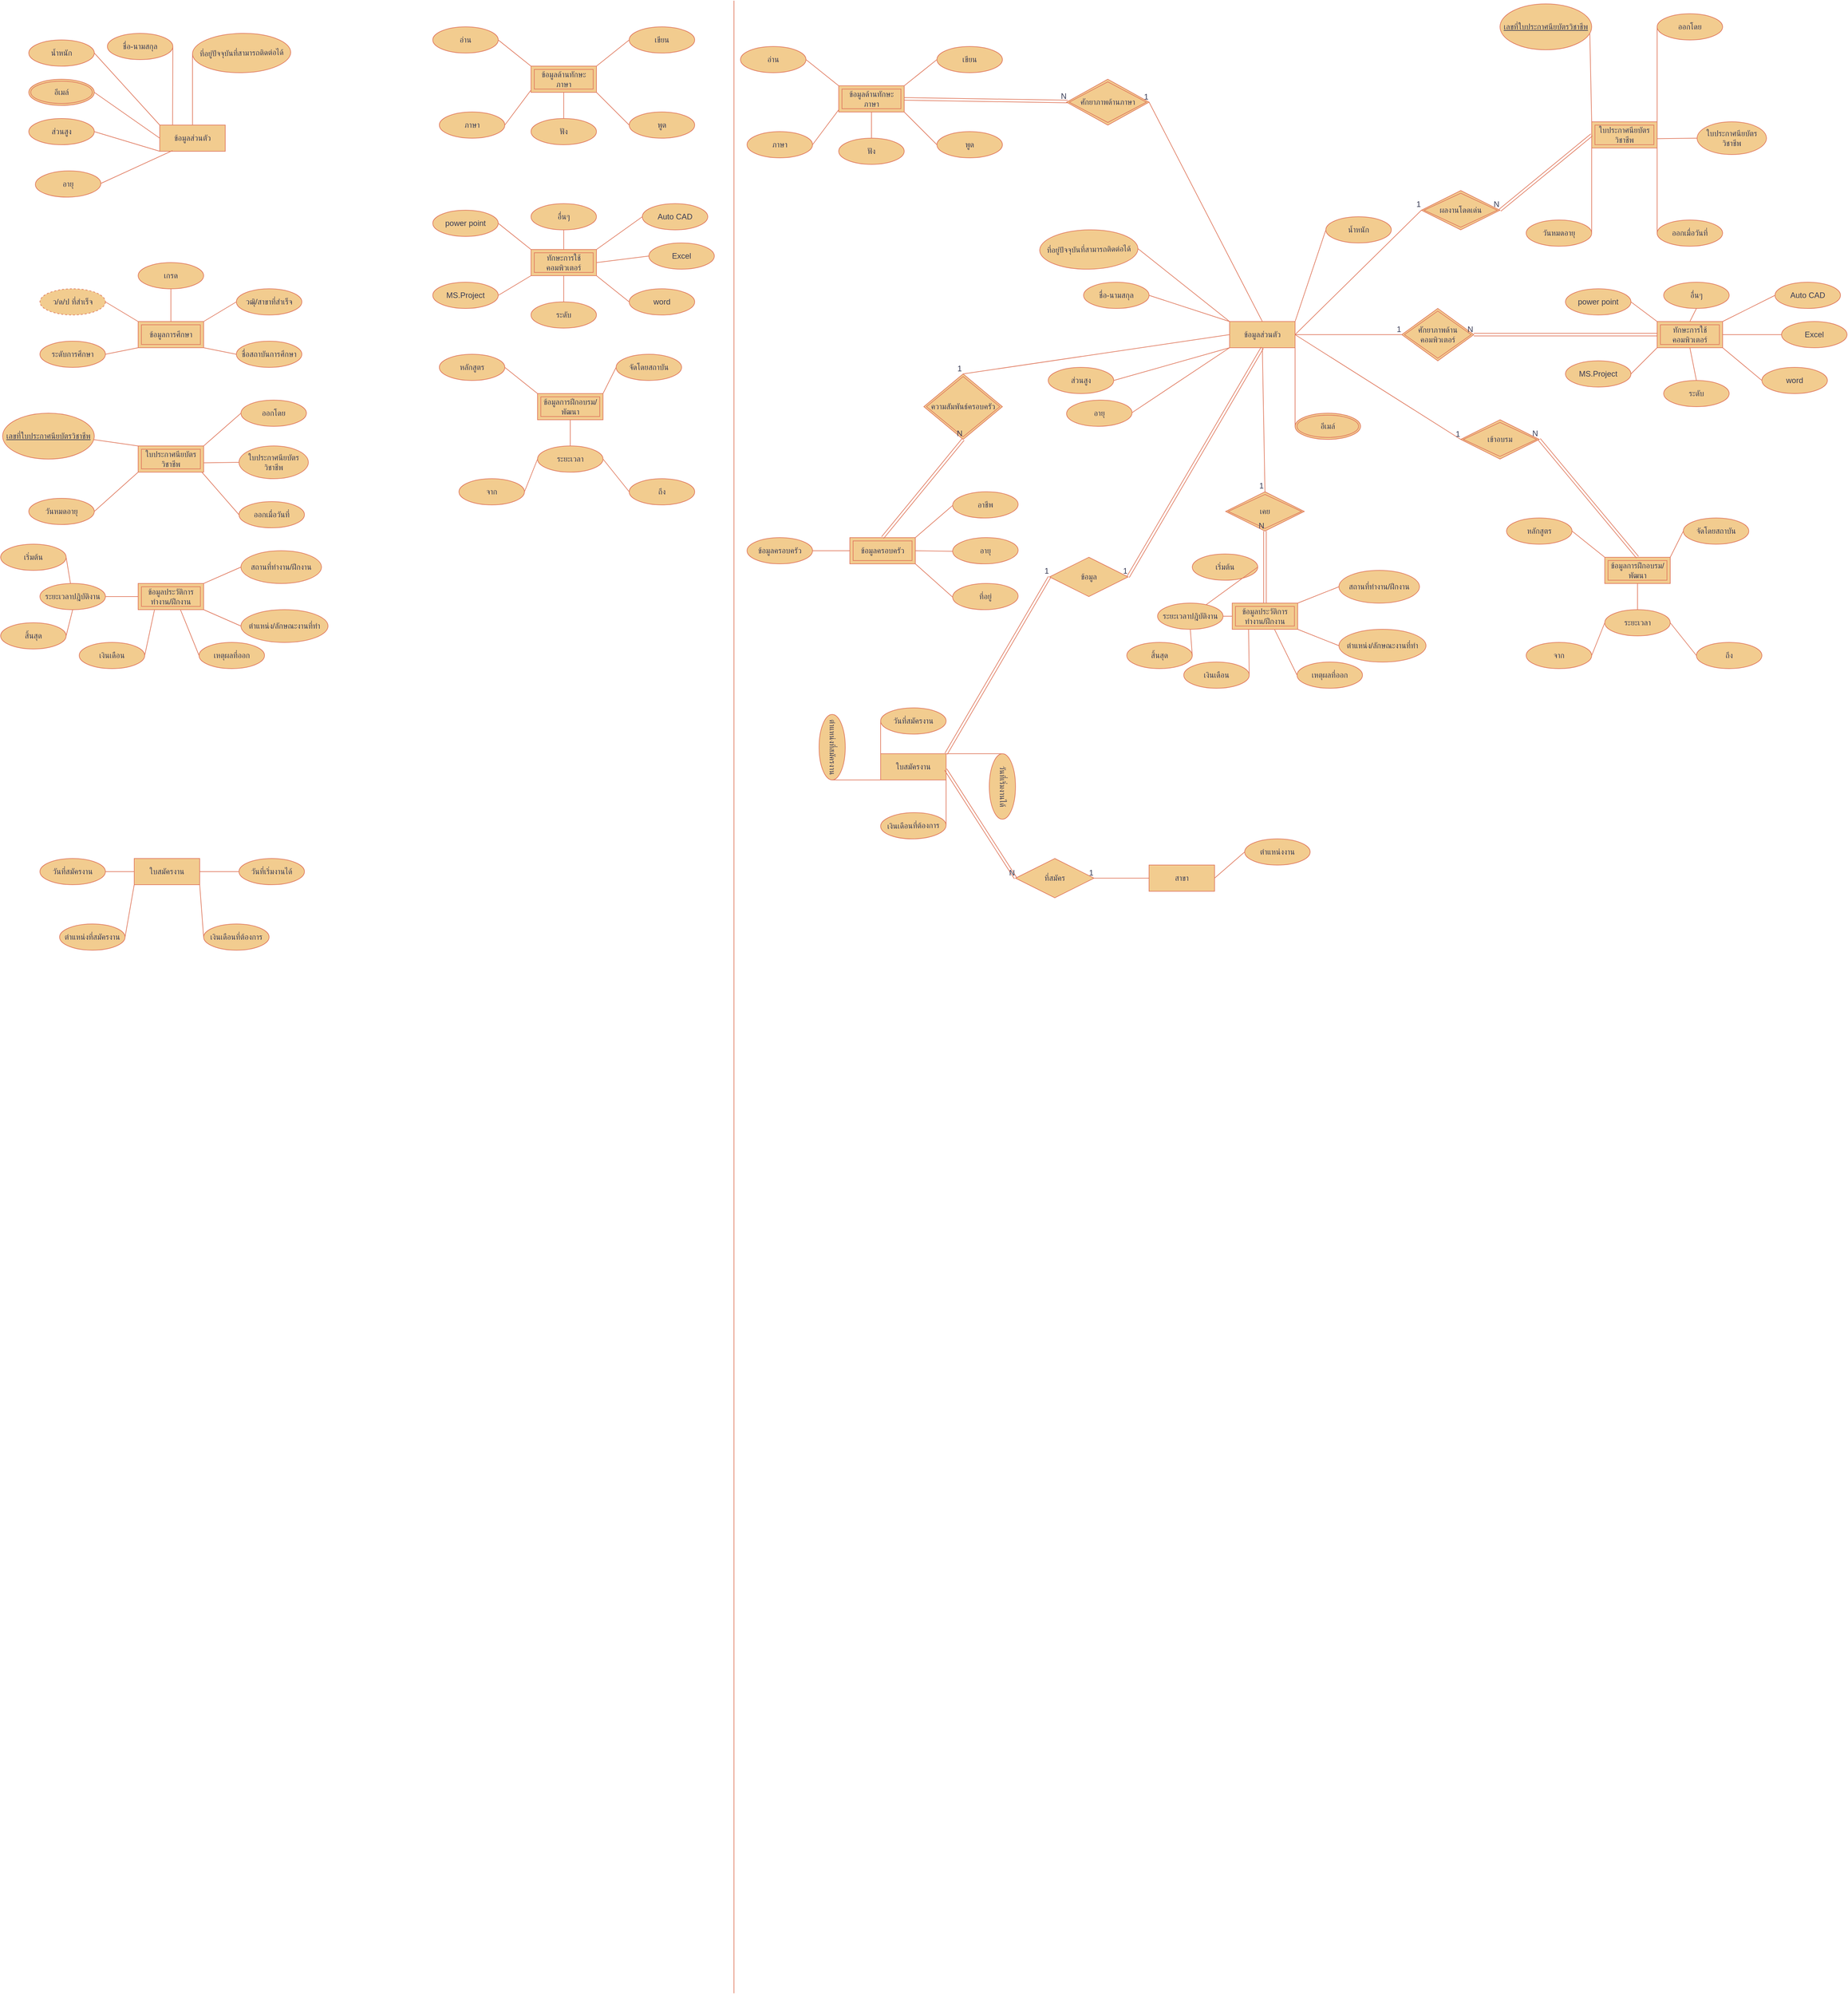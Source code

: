<mxfile version="26.0.10">
  <diagram name="Page-1" id="M10fowWCH3bdN68ZS8oP">
    <mxGraphModel dx="2049" dy="1086" grid="1" gridSize="10" guides="1" tooltips="1" connect="1" arrows="1" fold="1" page="1" pageScale="1" pageWidth="827" pageHeight="1169" math="0" shadow="0">
      <root>
        <mxCell id="0" />
        <mxCell id="1" parent="0" />
        <mxCell id="8uTD9FZD5NXwqfLO1ruH-11" value="ข้อมูลส่วนตัว" style="whiteSpace=wrap;html=1;align=center;labelBackgroundColor=none;fillColor=#F2CC8F;strokeColor=#E07A5F;fontColor=#393C56;" parent="1" vertex="1">
          <mxGeometry x="1877" y="490" width="100" height="40" as="geometry" />
        </mxCell>
        <mxCell id="8uTD9FZD5NXwqfLO1ruH-12" value="ชื่อ-นามสกุล" style="ellipse;whiteSpace=wrap;html=1;align=center;labelBackgroundColor=none;fillColor=#F2CC8F;strokeColor=#E07A5F;fontColor=#393C56;" parent="1" vertex="1">
          <mxGeometry x="1654" y="430" width="100" height="40" as="geometry" />
        </mxCell>
        <mxCell id="8uTD9FZD5NXwqfLO1ruH-13" value="" style="endArrow=none;html=1;rounded=0;labelBackgroundColor=none;strokeColor=#E07A5F;fontColor=default;entryX=1;entryY=0.5;entryDx=0;entryDy=0;exitX=0;exitY=0;exitDx=0;exitDy=0;" parent="1" target="8uTD9FZD5NXwqfLO1ruH-12" edge="1" source="8uTD9FZD5NXwqfLO1ruH-11">
          <mxGeometry relative="1" as="geometry">
            <mxPoint x="1817" y="460" as="sourcePoint" />
            <mxPoint x="2027" y="450" as="targetPoint" />
          </mxGeometry>
        </mxCell>
        <mxCell id="8uTD9FZD5NXwqfLO1ruH-14" value="น้ำหนัก" style="ellipse;whiteSpace=wrap;html=1;align=center;labelBackgroundColor=none;fillColor=#F2CC8F;strokeColor=#E07A5F;fontColor=#393C56;" parent="1" vertex="1">
          <mxGeometry x="2024" y="330" width="100" height="40" as="geometry" />
        </mxCell>
        <mxCell id="8uTD9FZD5NXwqfLO1ruH-15" value="" style="endArrow=none;html=1;rounded=0;entryX=0;entryY=0.5;entryDx=0;entryDy=0;labelBackgroundColor=none;strokeColor=#E07A5F;fontColor=default;exitX=1;exitY=0;exitDx=0;exitDy=0;" parent="1" target="8uTD9FZD5NXwqfLO1ruH-14" edge="1" source="8uTD9FZD5NXwqfLO1ruH-11">
          <mxGeometry relative="1" as="geometry">
            <mxPoint x="1837" y="470" as="sourcePoint" />
            <mxPoint x="1977" y="490" as="targetPoint" />
          </mxGeometry>
        </mxCell>
        <mxCell id="8uTD9FZD5NXwqfLO1ruH-16" value="ส่วนสูง" style="ellipse;whiteSpace=wrap;html=1;align=center;labelBackgroundColor=none;fillColor=#F2CC8F;strokeColor=#E07A5F;fontColor=#393C56;" parent="1" vertex="1">
          <mxGeometry x="1600" y="560" width="100" height="40" as="geometry" />
        </mxCell>
        <mxCell id="8uTD9FZD5NXwqfLO1ruH-17" value="" style="endArrow=none;html=1;rounded=0;entryX=1;entryY=0.5;entryDx=0;entryDy=0;labelBackgroundColor=none;strokeColor=#E07A5F;fontColor=default;exitX=0;exitY=1;exitDx=0;exitDy=0;" parent="1" target="8uTD9FZD5NXwqfLO1ruH-16" edge="1" source="8uTD9FZD5NXwqfLO1ruH-11">
          <mxGeometry relative="1" as="geometry">
            <mxPoint x="1817" y="530" as="sourcePoint" />
            <mxPoint x="1977" y="530" as="targetPoint" />
          </mxGeometry>
        </mxCell>
        <mxCell id="8uTD9FZD5NXwqfLO1ruH-18" value="อายุ" style="ellipse;whiteSpace=wrap;html=1;align=center;rotation=-1;labelBackgroundColor=none;fillColor=#F2CC8F;strokeColor=#E07A5F;fontColor=#393C56;" parent="1" vertex="1">
          <mxGeometry x="1628" y="610" width="100" height="40" as="geometry" />
        </mxCell>
        <mxCell id="8uTD9FZD5NXwqfLO1ruH-19" value="" style="endArrow=none;html=1;rounded=0;entryX=1;entryY=0.5;entryDx=0;entryDy=0;labelBackgroundColor=none;strokeColor=#E07A5F;fontColor=default;exitX=0;exitY=1;exitDx=0;exitDy=0;" parent="1" target="8uTD9FZD5NXwqfLO1ruH-18" edge="1" source="8uTD9FZD5NXwqfLO1ruH-11">
          <mxGeometry relative="1" as="geometry">
            <mxPoint x="1837" y="530" as="sourcePoint" />
            <mxPoint x="1967" y="549" as="targetPoint" />
          </mxGeometry>
        </mxCell>
        <mxCell id="8uTD9FZD5NXwqfLO1ruH-20" value="ที่อยู่ปัจจุบันที่สามารถติดต่อได้" style="ellipse;whiteSpace=wrap;html=1;align=center;rotation=-1;labelBackgroundColor=none;fillColor=#F2CC8F;strokeColor=#E07A5F;fontColor=#393C56;" parent="1" vertex="1">
          <mxGeometry x="1587" y="350" width="150" height="60" as="geometry" />
        </mxCell>
        <mxCell id="8uTD9FZD5NXwqfLO1ruH-21" value="" style="endArrow=none;html=1;rounded=0;labelBackgroundColor=none;strokeColor=#E07A5F;fontColor=default;exitX=0;exitY=0;exitDx=0;exitDy=0;entryX=1;entryY=0.5;entryDx=0;entryDy=0;" parent="1" target="8uTD9FZD5NXwqfLO1ruH-20" edge="1" source="8uTD9FZD5NXwqfLO1ruH-11">
          <mxGeometry relative="1" as="geometry">
            <mxPoint x="1917" y="510" as="sourcePoint" />
            <mxPoint x="1857" y="280" as="targetPoint" />
          </mxGeometry>
        </mxCell>
        <mxCell id="8uTD9FZD5NXwqfLO1ruH-23" value="" style="endArrow=none;html=1;rounded=0;entryX=0;entryY=0.5;entryDx=0;entryDy=0;labelBackgroundColor=none;strokeColor=#E07A5F;fontColor=default;exitX=1;exitY=1;exitDx=0;exitDy=0;" parent="1" edge="1" target="8uTD9FZD5NXwqfLO1ruH-93" source="8uTD9FZD5NXwqfLO1ruH-11">
          <mxGeometry relative="1" as="geometry">
            <mxPoint x="1817" y="510" as="sourcePoint" />
            <mxPoint x="1767" y="510" as="targetPoint" />
          </mxGeometry>
        </mxCell>
        <mxCell id="8uTD9FZD5NXwqfLO1ruH-24" value="ข้อมูลครอบครัว" style="shape=ext;margin=3;double=1;whiteSpace=wrap;html=1;align=center;labelBackgroundColor=none;fillColor=#F2CC8F;strokeColor=#E07A5F;fontColor=#393C56;" parent="1" vertex="1">
          <mxGeometry x="1297" y="820" width="100" height="40" as="geometry" />
        </mxCell>
        <mxCell id="8uTD9FZD5NXwqfLO1ruH-25" value="อายุ" style="ellipse;whiteSpace=wrap;html=1;align=center;rotation=-1;labelBackgroundColor=none;fillColor=#F2CC8F;strokeColor=#E07A5F;fontColor=#393C56;" parent="1" vertex="1">
          <mxGeometry x="1454" y="820" width="100" height="40" as="geometry" />
        </mxCell>
        <mxCell id="8uTD9FZD5NXwqfLO1ruH-26" value="" style="endArrow=none;html=1;rounded=0;entryX=0;entryY=0.5;entryDx=0;entryDy=0;labelBackgroundColor=none;strokeColor=#E07A5F;fontColor=default;exitX=1;exitY=0.5;exitDx=0;exitDy=0;" parent="1" target="8uTD9FZD5NXwqfLO1ruH-25" edge="1" source="8uTD9FZD5NXwqfLO1ruH-24">
          <mxGeometry relative="1" as="geometry">
            <mxPoint x="1390" y="840" as="sourcePoint" />
            <mxPoint x="1440" y="859" as="targetPoint" />
          </mxGeometry>
        </mxCell>
        <mxCell id="8uTD9FZD5NXwqfLO1ruH-27" value="อาชีพ" style="ellipse;whiteSpace=wrap;html=1;align=center;rotation=-1;labelBackgroundColor=none;fillColor=#F2CC8F;strokeColor=#E07A5F;fontColor=#393C56;" parent="1" vertex="1">
          <mxGeometry x="1454" y="750" width="100" height="40" as="geometry" />
        </mxCell>
        <mxCell id="8uTD9FZD5NXwqfLO1ruH-28" value="" style="endArrow=none;html=1;rounded=0;entryX=0;entryY=0.5;entryDx=0;entryDy=0;exitX=1;exitY=0;exitDx=0;exitDy=0;labelBackgroundColor=none;strokeColor=#E07A5F;fontColor=default;" parent="1" source="8uTD9FZD5NXwqfLO1ruH-24" target="8uTD9FZD5NXwqfLO1ruH-27" edge="1">
          <mxGeometry relative="1" as="geometry">
            <mxPoint x="1390" y="770" as="sourcePoint" />
            <mxPoint x="1440" y="789" as="targetPoint" />
          </mxGeometry>
        </mxCell>
        <mxCell id="8uTD9FZD5NXwqfLO1ruH-29" value="ที่อยู่" style="ellipse;whiteSpace=wrap;html=1;align=center;rotation=-1;labelBackgroundColor=none;fillColor=#F2CC8F;strokeColor=#E07A5F;fontColor=#393C56;" parent="1" vertex="1">
          <mxGeometry x="1454" y="890" width="100" height="40" as="geometry" />
        </mxCell>
        <mxCell id="8uTD9FZD5NXwqfLO1ruH-30" value="" style="endArrow=none;html=1;rounded=0;entryX=0;entryY=0.5;entryDx=0;entryDy=0;exitX=1;exitY=1;exitDx=0;exitDy=0;labelBackgroundColor=none;strokeColor=#E07A5F;fontColor=default;" parent="1" source="8uTD9FZD5NXwqfLO1ruH-24" target="8uTD9FZD5NXwqfLO1ruH-29" edge="1">
          <mxGeometry relative="1" as="geometry">
            <mxPoint x="1390" y="870" as="sourcePoint" />
            <mxPoint x="1440" y="929" as="targetPoint" />
          </mxGeometry>
        </mxCell>
        <mxCell id="8uTD9FZD5NXwqfLO1ruH-31" value="ข้อมูลครอบครัว" style="ellipse;whiteSpace=wrap;html=1;align=center;labelBackgroundColor=none;fillColor=#F2CC8F;strokeColor=#E07A5F;fontColor=#393C56;" parent="1" vertex="1">
          <mxGeometry x="1140" y="820" width="100" height="40" as="geometry" />
        </mxCell>
        <mxCell id="8uTD9FZD5NXwqfLO1ruH-34" value="" style="endArrow=none;html=1;rounded=0;exitX=0;exitY=0.5;exitDx=0;exitDy=0;entryX=1;entryY=0.5;entryDx=0;entryDy=0;labelBackgroundColor=none;strokeColor=#E07A5F;fontColor=default;" parent="1" source="8uTD9FZD5NXwqfLO1ruH-24" target="8uTD9FZD5NXwqfLO1ruH-31" edge="1">
          <mxGeometry relative="1" as="geometry">
            <mxPoint x="1400" y="830" as="sourcePoint" />
            <mxPoint x="1230" y="840" as="targetPoint" />
          </mxGeometry>
        </mxCell>
        <mxCell id="8uTD9FZD5NXwqfLO1ruH-38" value="" style="endArrow=none;html=1;rounded=0;exitX=0;exitY=1;exitDx=0;exitDy=0;entryX=1;entryY=0.5;entryDx=0;entryDy=0;labelBackgroundColor=none;strokeColor=#E07A5F;fontColor=default;" parent="1" source="q6ZdLtZTMevmo2pbfsbA-22" target="8uTD9FZD5NXwqfLO1ruH-39" edge="1">
          <mxGeometry relative="1" as="geometry">
            <mxPoint x="210" y="530" as="sourcePoint" />
            <mxPoint x="160" y="510" as="targetPoint" />
          </mxGeometry>
        </mxCell>
        <mxCell id="8uTD9FZD5NXwqfLO1ruH-39" value="ระดับการศึกษา" style="ellipse;whiteSpace=wrap;html=1;align=center;labelBackgroundColor=none;fillColor=#F2CC8F;strokeColor=#E07A5F;fontColor=#393C56;" parent="1" vertex="1">
          <mxGeometry x="60" y="520" width="100" height="40" as="geometry" />
        </mxCell>
        <mxCell id="8uTD9FZD5NXwqfLO1ruH-44" value="" style="endArrow=none;html=1;rounded=0;exitX=1;exitY=1;exitDx=0;exitDy=0;entryX=0;entryY=0.5;entryDx=0;entryDy=0;labelBackgroundColor=none;strokeColor=#E07A5F;fontColor=default;" parent="1" source="q6ZdLtZTMevmo2pbfsbA-22" target="8uTD9FZD5NXwqfLO1ruH-45" edge="1">
          <mxGeometry relative="1" as="geometry">
            <mxPoint x="310" y="530" as="sourcePoint" />
            <mxPoint x="437" y="520" as="targetPoint" />
          </mxGeometry>
        </mxCell>
        <mxCell id="8uTD9FZD5NXwqfLO1ruH-45" value="ชื่อสถาบันการศึกษา" style="ellipse;whiteSpace=wrap;html=1;align=center;labelBackgroundColor=none;fillColor=#F2CC8F;strokeColor=#E07A5F;fontColor=#393C56;" parent="1" vertex="1">
          <mxGeometry x="360" y="520" width="100" height="40" as="geometry" />
        </mxCell>
        <mxCell id="8uTD9FZD5NXwqfLO1ruH-47" value="" style="endArrow=none;html=1;rounded=0;exitX=1;exitY=0;exitDx=0;exitDy=0;entryX=0;entryY=0.5;entryDx=0;entryDy=0;labelBackgroundColor=none;strokeColor=#E07A5F;fontColor=default;" parent="1" source="q6ZdLtZTMevmo2pbfsbA-22" target="8uTD9FZD5NXwqfLO1ruH-48" edge="1">
          <mxGeometry relative="1" as="geometry">
            <mxPoint x="310" y="490" as="sourcePoint" />
            <mxPoint x="451" y="460" as="targetPoint" />
          </mxGeometry>
        </mxCell>
        <mxCell id="8uTD9FZD5NXwqfLO1ruH-48" value="วฒุิ/สาขาที่สำเร็จ" style="ellipse;whiteSpace=wrap;html=1;align=center;labelBackgroundColor=none;fillColor=#F2CC8F;strokeColor=#E07A5F;fontColor=#393C56;" parent="1" vertex="1">
          <mxGeometry x="360" y="440" width="100" height="40" as="geometry" />
        </mxCell>
        <mxCell id="8uTD9FZD5NXwqfLO1ruH-53" value="ว/ด/ป ที่สำเร็จ" style="ellipse;whiteSpace=wrap;html=1;align=center;dashed=1;labelBackgroundColor=none;fillColor=#F2CC8F;strokeColor=#E07A5F;fontColor=#393C56;" parent="1" vertex="1">
          <mxGeometry x="60" y="440" width="100" height="40" as="geometry" />
        </mxCell>
        <mxCell id="8uTD9FZD5NXwqfLO1ruH-54" value="" style="endArrow=none;html=1;rounded=0;exitX=1;exitY=0.5;exitDx=0;exitDy=0;entryX=0;entryY=0;entryDx=0;entryDy=0;labelBackgroundColor=none;strokeColor=#E07A5F;fontColor=default;" parent="1" source="8uTD9FZD5NXwqfLO1ruH-53" target="q6ZdLtZTMevmo2pbfsbA-22" edge="1">
          <mxGeometry relative="1" as="geometry">
            <mxPoint x="470" y="570" as="sourcePoint" />
            <mxPoint x="210" y="490" as="targetPoint" />
          </mxGeometry>
        </mxCell>
        <mxCell id="8uTD9FZD5NXwqfLO1ruH-56" value="เกรด" style="ellipse;whiteSpace=wrap;html=1;align=center;labelBackgroundColor=none;fillColor=#F2CC8F;strokeColor=#E07A5F;fontColor=#393C56;" parent="1" vertex="1">
          <mxGeometry x="210" y="400" width="100" height="40" as="geometry" />
        </mxCell>
        <mxCell id="8uTD9FZD5NXwqfLO1ruH-57" value="" style="endArrow=none;html=1;rounded=0;entryX=0.5;entryY=0;entryDx=0;entryDy=0;exitX=0.5;exitY=1;exitDx=0;exitDy=0;labelBackgroundColor=none;strokeColor=#E07A5F;fontColor=default;fillColor=#F2CC8F;" parent="1" source="8uTD9FZD5NXwqfLO1ruH-56" target="q6ZdLtZTMevmo2pbfsbA-22" edge="1">
          <mxGeometry relative="1" as="geometry">
            <mxPoint x="270" y="460" as="sourcePoint" />
            <mxPoint x="260" y="490" as="targetPoint" />
          </mxGeometry>
        </mxCell>
        <mxCell id="8uTD9FZD5NXwqfLO1ruH-59" value="ใบประกาศนียบัตรวิชาชีพ" style="ellipse;whiteSpace=wrap;html=1;align=center;labelBackgroundColor=none;fillColor=#F2CC8F;strokeColor=#E07A5F;fontColor=#393C56;" parent="1" vertex="1">
          <mxGeometry x="364" y="680" width="106" height="50" as="geometry" />
        </mxCell>
        <mxCell id="8uTD9FZD5NXwqfLO1ruH-60" value="" style="endArrow=none;html=1;rounded=0;exitX=1.003;exitY=0.645;exitDx=0;exitDy=0;entryX=0;entryY=0.5;entryDx=0;entryDy=0;labelBackgroundColor=none;strokeColor=#E07A5F;fontColor=default;exitPerimeter=0;" parent="1" source="q6ZdLtZTMevmo2pbfsbA-21" target="8uTD9FZD5NXwqfLO1ruH-59" edge="1">
          <mxGeometry relative="1" as="geometry">
            <mxPoint x="310" y="705" as="sourcePoint" />
            <mxPoint x="480" y="765" as="targetPoint" />
          </mxGeometry>
        </mxCell>
        <mxCell id="8uTD9FZD5NXwqfLO1ruH-61" value="ออกเมื่อวันที่" style="ellipse;whiteSpace=wrap;html=1;align=center;labelBackgroundColor=none;fillColor=#F2CC8F;strokeColor=#E07A5F;fontColor=#393C56;" parent="1" vertex="1">
          <mxGeometry x="364" y="765" width="100" height="40" as="geometry" />
        </mxCell>
        <mxCell id="8uTD9FZD5NXwqfLO1ruH-63" value="" style="endArrow=none;html=1;rounded=0;entryX=0;entryY=0.5;entryDx=0;entryDy=0;exitX=0.95;exitY=0.934;exitDx=0;exitDy=0;labelBackgroundColor=none;strokeColor=#E07A5F;fontColor=default;exitPerimeter=0;" parent="1" source="q6ZdLtZTMevmo2pbfsbA-21" target="8uTD9FZD5NXwqfLO1ruH-61" edge="1">
          <mxGeometry relative="1" as="geometry">
            <mxPoint x="310" y="725" as="sourcePoint" />
            <mxPoint x="480" y="860" as="targetPoint" />
          </mxGeometry>
        </mxCell>
        <mxCell id="8uTD9FZD5NXwqfLO1ruH-64" value="ออกโดย" style="ellipse;whiteSpace=wrap;html=1;align=center;labelBackgroundColor=none;fillColor=#F2CC8F;strokeColor=#E07A5F;fontColor=#393C56;" parent="1" vertex="1">
          <mxGeometry x="367" y="610" width="100" height="40" as="geometry" />
        </mxCell>
        <mxCell id="8uTD9FZD5NXwqfLO1ruH-65" value="" style="endArrow=none;html=1;rounded=0;entryX=0;entryY=0.5;entryDx=0;entryDy=0;exitX=1;exitY=0;exitDx=0;exitDy=0;labelBackgroundColor=none;strokeColor=#E07A5F;fontColor=default;" parent="1" source="q6ZdLtZTMevmo2pbfsbA-21" target="8uTD9FZD5NXwqfLO1ruH-64" edge="1">
          <mxGeometry relative="1" as="geometry">
            <mxPoint x="310" y="685" as="sourcePoint" />
            <mxPoint x="360" y="800" as="targetPoint" />
          </mxGeometry>
        </mxCell>
        <mxCell id="8uTD9FZD5NXwqfLO1ruH-67" value="" style="endArrow=none;html=1;rounded=0;exitX=0.979;exitY=0.571;exitDx=0;exitDy=0;exitPerimeter=0;entryX=0;entryY=0;entryDx=0;entryDy=0;labelBackgroundColor=none;strokeColor=#E07A5F;fontColor=default;" parent="1" source="q6ZdLtZTMevmo2pbfsbA-9" target="q6ZdLtZTMevmo2pbfsbA-21" edge="1">
          <mxGeometry relative="1" as="geometry">
            <mxPoint x="147.96" y="662" as="sourcePoint" />
            <mxPoint x="210" y="685" as="targetPoint" />
          </mxGeometry>
        </mxCell>
        <mxCell id="8uTD9FZD5NXwqfLO1ruH-68" value="วันหมดอายุ" style="ellipse;whiteSpace=wrap;html=1;align=center;labelBackgroundColor=none;fillColor=#F2CC8F;strokeColor=#E07A5F;fontColor=#393C56;" parent="1" vertex="1">
          <mxGeometry x="43" y="760" width="100" height="40" as="geometry" />
        </mxCell>
        <mxCell id="8uTD9FZD5NXwqfLO1ruH-69" value="" style="endArrow=none;html=1;rounded=0;entryX=0;entryY=1;entryDx=0;entryDy=0;exitX=1;exitY=0.5;exitDx=0;exitDy=0;labelBackgroundColor=none;strokeColor=#E07A5F;fontColor=default;" parent="1" source="8uTD9FZD5NXwqfLO1ruH-68" target="q6ZdLtZTMevmo2pbfsbA-21" edge="1">
          <mxGeometry relative="1" as="geometry">
            <mxPoint x="260" y="840" as="sourcePoint" />
            <mxPoint x="210" y="715" as="targetPoint" />
          </mxGeometry>
        </mxCell>
        <mxCell id="8uTD9FZD5NXwqfLO1ruH-71" value="สถานที่ทำงาน/ฝึกงาน" style="ellipse;whiteSpace=wrap;html=1;align=center;labelBackgroundColor=none;fillColor=#F2CC8F;strokeColor=#E07A5F;fontColor=#393C56;" parent="1" vertex="1">
          <mxGeometry x="367" y="840" width="123" height="50" as="geometry" />
        </mxCell>
        <mxCell id="8uTD9FZD5NXwqfLO1ruH-72" value="ตำแหน่ง/ลักษณะงานที่ทำ" style="ellipse;whiteSpace=wrap;html=1;align=center;labelBackgroundColor=none;fillColor=#F2CC8F;strokeColor=#E07A5F;fontColor=#393C56;" parent="1" vertex="1">
          <mxGeometry x="367" y="930" width="133" height="50" as="geometry" />
        </mxCell>
        <mxCell id="8uTD9FZD5NXwqfLO1ruH-74" value="ระยะเวลาปฎิบัติงาน" style="ellipse;whiteSpace=wrap;html=1;align=center;labelBackgroundColor=none;fillColor=#F2CC8F;strokeColor=#E07A5F;fontColor=#393C56;" parent="1" vertex="1">
          <mxGeometry x="60" y="890" width="100" height="40" as="geometry" />
        </mxCell>
        <mxCell id="8uTD9FZD5NXwqfLO1ruH-75" value="" style="endArrow=none;html=1;rounded=0;exitX=1;exitY=0.5;exitDx=0;exitDy=0;entryX=0;entryY=0.5;entryDx=0;entryDy=0;labelBackgroundColor=none;strokeColor=#E07A5F;fontColor=default;" parent="1" source="8uTD9FZD5NXwqfLO1ruH-74" target="q6ZdLtZTMevmo2pbfsbA-19" edge="1">
          <mxGeometry relative="1" as="geometry">
            <mxPoint x="170" y="950" as="sourcePoint" />
            <mxPoint x="210" y="910" as="targetPoint" />
          </mxGeometry>
        </mxCell>
        <mxCell id="8uTD9FZD5NXwqfLO1ruH-76" value="" style="endArrow=none;html=1;rounded=0;entryX=0;entryY=0.5;entryDx=0;entryDy=0;exitX=1;exitY=0;exitDx=0;exitDy=0;labelBackgroundColor=none;strokeColor=#E07A5F;fontColor=default;" parent="1" source="q6ZdLtZTMevmo2pbfsbA-19" target="8uTD9FZD5NXwqfLO1ruH-71" edge="1">
          <mxGeometry relative="1" as="geometry">
            <mxPoint x="310" y="890" as="sourcePoint" />
            <mxPoint x="350" y="840" as="targetPoint" />
          </mxGeometry>
        </mxCell>
        <mxCell id="8uTD9FZD5NXwqfLO1ruH-77" value="" style="endArrow=none;html=1;rounded=0;entryX=0;entryY=0.5;entryDx=0;entryDy=0;exitX=1;exitY=1;exitDx=0;exitDy=0;labelBackgroundColor=none;strokeColor=#E07A5F;fontColor=default;" parent="1" source="q6ZdLtZTMevmo2pbfsbA-19" target="8uTD9FZD5NXwqfLO1ruH-72" edge="1">
          <mxGeometry relative="1" as="geometry">
            <mxPoint x="310" y="930" as="sourcePoint" />
            <mxPoint x="330" y="980" as="targetPoint" />
          </mxGeometry>
        </mxCell>
        <mxCell id="8uTD9FZD5NXwqfLO1ruH-80" value="เริ่มต้น" style="ellipse;whiteSpace=wrap;html=1;align=center;labelBackgroundColor=none;fillColor=#F2CC8F;strokeColor=#E07A5F;fontColor=#393C56;" parent="1" vertex="1">
          <mxGeometry y="830" width="100" height="40" as="geometry" />
        </mxCell>
        <mxCell id="8uTD9FZD5NXwqfLO1ruH-81" value="สิ้นสุด" style="ellipse;whiteSpace=wrap;html=1;align=center;labelBackgroundColor=none;fillColor=#F2CC8F;strokeColor=#E07A5F;fontColor=#393C56;" parent="1" vertex="1">
          <mxGeometry y="950" width="100" height="40" as="geometry" />
        </mxCell>
        <mxCell id="8uTD9FZD5NXwqfLO1ruH-83" value="" style="endArrow=none;html=1;rounded=0;exitX=1;exitY=0.5;exitDx=0;exitDy=0;entryX=0.5;entryY=1;entryDx=0;entryDy=0;labelBackgroundColor=none;strokeColor=#E07A5F;fontColor=default;" parent="1" source="8uTD9FZD5NXwqfLO1ruH-81" target="8uTD9FZD5NXwqfLO1ruH-74" edge="1">
          <mxGeometry relative="1" as="geometry">
            <mxPoint x="110" y="970" as="sourcePoint" />
            <mxPoint x="270" y="970" as="targetPoint" />
          </mxGeometry>
        </mxCell>
        <mxCell id="8uTD9FZD5NXwqfLO1ruH-84" value="" style="endArrow=none;html=1;rounded=0;exitX=1;exitY=0.5;exitDx=0;exitDy=0;labelBackgroundColor=none;strokeColor=#E07A5F;fontColor=default;" parent="1" source="8uTD9FZD5NXwqfLO1ruH-80" target="8uTD9FZD5NXwqfLO1ruH-74" edge="1">
          <mxGeometry relative="1" as="geometry">
            <mxPoint x="210" y="1040" as="sourcePoint" />
            <mxPoint x="370" y="1040" as="targetPoint" />
          </mxGeometry>
        </mxCell>
        <mxCell id="8uTD9FZD5NXwqfLO1ruH-85" value="เงินเดือน" style="ellipse;whiteSpace=wrap;html=1;align=center;labelBackgroundColor=none;fillColor=#F2CC8F;strokeColor=#E07A5F;fontColor=#393C56;" parent="1" vertex="1">
          <mxGeometry x="120" y="980" width="100" height="40" as="geometry" />
        </mxCell>
        <mxCell id="8uTD9FZD5NXwqfLO1ruH-86" value="เหตุผลที่ออก" style="ellipse;whiteSpace=wrap;html=1;align=center;labelBackgroundColor=none;fillColor=#F2CC8F;strokeColor=#E07A5F;fontColor=#393C56;" parent="1" vertex="1">
          <mxGeometry x="303" y="980" width="100" height="40" as="geometry" />
        </mxCell>
        <mxCell id="8uTD9FZD5NXwqfLO1ruH-87" value="" style="endArrow=none;html=1;rounded=0;exitX=1;exitY=0.5;exitDx=0;exitDy=0;entryX=0.25;entryY=1;entryDx=0;entryDy=0;labelBackgroundColor=none;strokeColor=#E07A5F;fontColor=default;" parent="1" source="8uTD9FZD5NXwqfLO1ruH-85" target="q6ZdLtZTMevmo2pbfsbA-19" edge="1">
          <mxGeometry relative="1" as="geometry">
            <mxPoint x="200" y="1070" as="sourcePoint" />
            <mxPoint x="235" y="930" as="targetPoint" />
          </mxGeometry>
        </mxCell>
        <mxCell id="8uTD9FZD5NXwqfLO1ruH-88" value="" style="endArrow=none;html=1;rounded=0;entryX=0;entryY=0.5;entryDx=0;entryDy=0;labelBackgroundColor=none;strokeColor=#E07A5F;fontColor=default;exitX=0.647;exitY=1.008;exitDx=0;exitDy=0;exitPerimeter=0;" parent="1" target="8uTD9FZD5NXwqfLO1ruH-86" edge="1" source="q6ZdLtZTMevmo2pbfsbA-19">
          <mxGeometry relative="1" as="geometry">
            <mxPoint x="276" y="930" as="sourcePoint" />
            <mxPoint x="440" y="1070" as="targetPoint" />
          </mxGeometry>
        </mxCell>
        <mxCell id="8uTD9FZD5NXwqfLO1ruH-90" value="ภาษา" style="ellipse;whiteSpace=wrap;html=1;align=center;labelBackgroundColor=none;fillColor=#F2CC8F;strokeColor=#E07A5F;fontColor=#393C56;" parent="1" vertex="1">
          <mxGeometry x="670" y="170" width="100" height="40" as="geometry" />
        </mxCell>
        <mxCell id="8uTD9FZD5NXwqfLO1ruH-93" value="อีเมล์" style="ellipse;shape=doubleEllipse;margin=3;whiteSpace=wrap;html=1;align=center;labelBackgroundColor=none;fillColor=#F2CC8F;strokeColor=#E07A5F;fontColor=#393C56;" parent="1" vertex="1">
          <mxGeometry x="1977" y="630" width="100" height="40" as="geometry" />
        </mxCell>
        <mxCell id="8uTD9FZD5NXwqfLO1ruH-94" value="ฟัง" style="ellipse;whiteSpace=wrap;html=1;align=center;labelBackgroundColor=none;fillColor=#F2CC8F;strokeColor=#E07A5F;fontColor=#393C56;" parent="1" vertex="1">
          <mxGeometry x="810" y="180" width="100" height="40" as="geometry" />
        </mxCell>
        <mxCell id="8uTD9FZD5NXwqfLO1ruH-95" value="พูด" style="ellipse;whiteSpace=wrap;html=1;align=center;labelBackgroundColor=none;fillColor=#F2CC8F;strokeColor=#E07A5F;fontColor=#393C56;" parent="1" vertex="1">
          <mxGeometry x="960" y="170" width="100" height="40" as="geometry" />
        </mxCell>
        <mxCell id="8uTD9FZD5NXwqfLO1ruH-96" value="อ่าน&lt;span style=&quot;color: rgba(0, 0, 0, 0); font-family: monospace; font-size: 0px; text-align: start; text-wrap-mode: nowrap;&quot;&gt;%3CmxGraphModel%3E%3Croot%3E%3CmxCell%20id%3D%220%22%2F%3E%3CmxCell%20id%3D%221%22%20parent%3D%220%22%2F%3E%3CmxCell%20id%3D%222%22%20value%3D%22%E0%B8%A0%E0%B8%B2%E0%B8%A9%E0%B8%B2%22%20style%3D%22ellipse%3BwhiteSpace%3Dwrap%3Bhtml%3D1%3Balign%3Dcenter%3B%22%20vertex%3D%221%22%20parent%3D%221%22%3E%3CmxGeometry%20x%3D%22680%22%20y%3D%22200%22%20width%3D%22100%22%20height%3D%2240%22%20as%3D%22geometry%22%2F%3E%3C%2FmxCell%3E%3C%2Froot%3E%3C%2FmxGraphModel%3E&lt;/span&gt;" style="ellipse;whiteSpace=wrap;html=1;align=center;labelBackgroundColor=none;fillColor=#F2CC8F;strokeColor=#E07A5F;fontColor=#393C56;" parent="1" vertex="1">
          <mxGeometry x="660" y="40" width="100" height="40" as="geometry" />
        </mxCell>
        <mxCell id="8uTD9FZD5NXwqfLO1ruH-97" value="เขียน&lt;span style=&quot;color: rgba(0, 0, 0, 0); font-family: monospace; font-size: 0px; text-align: start; text-wrap-mode: nowrap;&quot;&gt;%3CmxGraphModel%3E%3Croot%3E%3CmxCell%20id%3D%220%22%2F%3E%3CmxCell%20id%3D%221%22%20parent%3D%220%22%2F%3E%3CmxCell%20id%3D%222%22%20value%3D%22%E0%B8%A0%E0%B8%B2%E0%B8%A9%E0%B8%B2%22%20style%3D%22ellipse%3BwhiteSpace%3Dwrap%3Bhtml%3D1%3Balign%3Dcenter%3B%22%20vertex%3D%221%22%20parent%3D%221%22%3E%3CmxGeometry%20x%3D%22680%22%20y%3D%22200%22%20width%3D%22100%22%20height%3D%2240%22%20as%3D%22geometry%22%2F%3E%3C%2FmxCell%3E%3C%2Froot%3E%3C%2FmxGraphModel%3E&lt;/span&gt;" style="ellipse;whiteSpace=wrap;html=1;align=center;labelBackgroundColor=none;fillColor=#F2CC8F;strokeColor=#E07A5F;fontColor=#393C56;" parent="1" vertex="1">
          <mxGeometry x="960" y="40" width="100" height="40" as="geometry" />
        </mxCell>
        <mxCell id="8uTD9FZD5NXwqfLO1ruH-98" value="" style="endArrow=none;html=1;rounded=0;exitX=1;exitY=0.5;exitDx=0;exitDy=0;exitPerimeter=0;entryX=0;entryY=0;entryDx=0;entryDy=0;labelBackgroundColor=none;strokeColor=#E07A5F;fontColor=default;" parent="1" source="8uTD9FZD5NXwqfLO1ruH-96" target="q6ZdLtZTMevmo2pbfsbA-14" edge="1">
          <mxGeometry relative="1" as="geometry">
            <mxPoint x="720" y="280" as="sourcePoint" />
            <mxPoint x="810" y="100" as="targetPoint" />
          </mxGeometry>
        </mxCell>
        <mxCell id="8uTD9FZD5NXwqfLO1ruH-99" value="" style="endArrow=none;html=1;rounded=0;exitX=1;exitY=0.5;exitDx=0;exitDy=0;entryX=0.007;entryY=0.892;entryDx=0;entryDy=0;labelBackgroundColor=none;strokeColor=#E07A5F;fontColor=default;entryPerimeter=0;" parent="1" source="8uTD9FZD5NXwqfLO1ruH-90" target="q6ZdLtZTMevmo2pbfsbA-14" edge="1">
          <mxGeometry relative="1" as="geometry">
            <mxPoint x="750" y="260" as="sourcePoint" />
            <mxPoint x="810" y="140" as="targetPoint" />
          </mxGeometry>
        </mxCell>
        <mxCell id="8uTD9FZD5NXwqfLO1ruH-100" value="" style="endArrow=none;html=1;rounded=0;entryX=0;entryY=0.5;entryDx=0;entryDy=0;exitX=1;exitY=1;exitDx=0;exitDy=0;labelBackgroundColor=none;strokeColor=#E07A5F;fontColor=default;" parent="1" source="q6ZdLtZTMevmo2pbfsbA-14" target="8uTD9FZD5NXwqfLO1ruH-95" edge="1">
          <mxGeometry relative="1" as="geometry">
            <mxPoint x="910" y="140" as="sourcePoint" />
            <mxPoint x="1040" y="270" as="targetPoint" />
          </mxGeometry>
        </mxCell>
        <mxCell id="8uTD9FZD5NXwqfLO1ruH-101" value="" style="endArrow=none;html=1;rounded=0;entryX=0;entryY=0.5;entryDx=0;entryDy=0;exitX=1;exitY=0;exitDx=0;exitDy=0;labelBackgroundColor=none;strokeColor=#E07A5F;fontColor=default;" parent="1" source="q6ZdLtZTMevmo2pbfsbA-14" target="8uTD9FZD5NXwqfLO1ruH-97" edge="1">
          <mxGeometry relative="1" as="geometry">
            <mxPoint x="910" y="100" as="sourcePoint" />
            <mxPoint x="900" y="290" as="targetPoint" />
          </mxGeometry>
        </mxCell>
        <mxCell id="8uTD9FZD5NXwqfLO1ruH-102" value="" style="endArrow=none;html=1;rounded=0;exitX=0.5;exitY=0;exitDx=0;exitDy=0;entryX=0.5;entryY=1;entryDx=0;entryDy=0;labelBackgroundColor=none;strokeColor=#E07A5F;fontColor=default;" parent="1" source="8uTD9FZD5NXwqfLO1ruH-94" target="q6ZdLtZTMevmo2pbfsbA-14" edge="1">
          <mxGeometry relative="1" as="geometry">
            <mxPoint x="820" y="330" as="sourcePoint" />
            <mxPoint x="860" y="140" as="targetPoint" />
          </mxGeometry>
        </mxCell>
        <mxCell id="8uTD9FZD5NXwqfLO1ruH-105" value="ระดับ" style="ellipse;whiteSpace=wrap;html=1;align=center;labelBackgroundColor=none;fillColor=#F2CC8F;strokeColor=#E07A5F;fontColor=#393C56;" parent="1" vertex="1">
          <mxGeometry x="810" y="460" width="100" height="40" as="geometry" />
        </mxCell>
        <mxCell id="8uTD9FZD5NXwqfLO1ruH-106" value="word" style="ellipse;whiteSpace=wrap;html=1;align=center;labelBackgroundColor=none;fillColor=#F2CC8F;strokeColor=#E07A5F;fontColor=#393C56;" parent="1" vertex="1">
          <mxGeometry x="960" y="440" width="100" height="40" as="geometry" />
        </mxCell>
        <mxCell id="8uTD9FZD5NXwqfLO1ruH-107" value="Excel" style="ellipse;whiteSpace=wrap;html=1;align=center;labelBackgroundColor=none;fillColor=#F2CC8F;strokeColor=#E07A5F;fontColor=#393C56;" parent="1" vertex="1">
          <mxGeometry x="990" y="370" width="100" height="40" as="geometry" />
        </mxCell>
        <mxCell id="8uTD9FZD5NXwqfLO1ruH-108" value="power point" style="ellipse;whiteSpace=wrap;html=1;align=center;labelBackgroundColor=none;fillColor=#F2CC8F;strokeColor=#E07A5F;fontColor=#393C56;" parent="1" vertex="1">
          <mxGeometry x="660" y="320" width="100" height="40" as="geometry" />
        </mxCell>
        <mxCell id="8uTD9FZD5NXwqfLO1ruH-109" value="MS.Project" style="ellipse;whiteSpace=wrap;html=1;align=center;labelBackgroundColor=none;fillColor=#F2CC8F;strokeColor=#E07A5F;fontColor=#393C56;" parent="1" vertex="1">
          <mxGeometry x="660" y="430" width="100" height="40" as="geometry" />
        </mxCell>
        <mxCell id="8uTD9FZD5NXwqfLO1ruH-110" value="Auto CAD" style="ellipse;whiteSpace=wrap;html=1;align=center;labelBackgroundColor=none;fillColor=#F2CC8F;strokeColor=#E07A5F;fontColor=#393C56;" parent="1" vertex="1">
          <mxGeometry x="980" y="310" width="100" height="40" as="geometry" />
        </mxCell>
        <mxCell id="8uTD9FZD5NXwqfLO1ruH-111" value="อื่นๆ" style="ellipse;whiteSpace=wrap;html=1;align=center;labelBackgroundColor=none;fillColor=#F2CC8F;strokeColor=#E07A5F;fontColor=#393C56;" parent="1" vertex="1">
          <mxGeometry x="810" y="310" width="100" height="40" as="geometry" />
        </mxCell>
        <mxCell id="8uTD9FZD5NXwqfLO1ruH-112" value="" style="endArrow=none;html=1;rounded=0;exitX=1;exitY=0.5;exitDx=0;exitDy=0;entryX=0;entryY=1;entryDx=0;entryDy=0;labelBackgroundColor=none;strokeColor=#E07A5F;fontColor=default;" parent="1" source="8uTD9FZD5NXwqfLO1ruH-109" target="q6ZdLtZTMevmo2pbfsbA-16" edge="1">
          <mxGeometry relative="1" as="geometry">
            <mxPoint x="770" y="560" as="sourcePoint" />
            <mxPoint x="810" y="420" as="targetPoint" />
          </mxGeometry>
        </mxCell>
        <mxCell id="8uTD9FZD5NXwqfLO1ruH-113" value="" style="endArrow=none;html=1;rounded=0;exitX=1;exitY=0.5;exitDx=0;exitDy=0;entryX=0;entryY=0;entryDx=0;entryDy=0;labelBackgroundColor=none;strokeColor=#E07A5F;fontColor=default;" parent="1" source="8uTD9FZD5NXwqfLO1ruH-108" target="q6ZdLtZTMevmo2pbfsbA-16" edge="1">
          <mxGeometry relative="1" as="geometry">
            <mxPoint x="840" y="540" as="sourcePoint" />
            <mxPoint x="810" y="380" as="targetPoint" />
          </mxGeometry>
        </mxCell>
        <mxCell id="8uTD9FZD5NXwqfLO1ruH-114" value="" style="endArrow=none;html=1;rounded=0;entryX=0;entryY=0.5;entryDx=0;entryDy=0;exitX=1;exitY=0.5;exitDx=0;exitDy=0;labelBackgroundColor=none;strokeColor=#E07A5F;fontColor=default;" parent="1" source="q6ZdLtZTMevmo2pbfsbA-16" target="8uTD9FZD5NXwqfLO1ruH-107" edge="1">
          <mxGeometry relative="1" as="geometry">
            <mxPoint x="910" y="400" as="sourcePoint" />
            <mxPoint x="980" y="550" as="targetPoint" />
          </mxGeometry>
        </mxCell>
        <mxCell id="8uTD9FZD5NXwqfLO1ruH-115" value="" style="endArrow=none;html=1;rounded=0;entryX=0;entryY=0.5;entryDx=0;entryDy=0;exitX=1;exitY=1;exitDx=0;exitDy=0;labelBackgroundColor=none;strokeColor=#E07A5F;fontColor=default;" parent="1" source="q6ZdLtZTMevmo2pbfsbA-16" target="8uTD9FZD5NXwqfLO1ruH-106" edge="1">
          <mxGeometry relative="1" as="geometry">
            <mxPoint x="910" y="420" as="sourcePoint" />
            <mxPoint x="1130" y="570" as="targetPoint" />
          </mxGeometry>
        </mxCell>
        <mxCell id="8uTD9FZD5NXwqfLO1ruH-116" value="" style="endArrow=none;html=1;rounded=0;exitX=0.5;exitY=0;exitDx=0;exitDy=0;entryX=0.5;entryY=1;entryDx=0;entryDy=0;labelBackgroundColor=none;strokeColor=#E07A5F;fontColor=default;" parent="1" source="8uTD9FZD5NXwqfLO1ruH-105" target="q6ZdLtZTMevmo2pbfsbA-16" edge="1">
          <mxGeometry relative="1" as="geometry">
            <mxPoint x="900" y="530" as="sourcePoint" />
            <mxPoint x="860" y="420" as="targetPoint" />
          </mxGeometry>
        </mxCell>
        <mxCell id="8uTD9FZD5NXwqfLO1ruH-118" value="" style="endArrow=none;html=1;rounded=0;entryX=0.5;entryY=1;entryDx=0;entryDy=0;exitX=0.5;exitY=0;exitDx=0;exitDy=0;labelBackgroundColor=none;strokeColor=#E07A5F;fontColor=default;" parent="1" source="q6ZdLtZTMevmo2pbfsbA-16" target="8uTD9FZD5NXwqfLO1ruH-111" edge="1">
          <mxGeometry relative="1" as="geometry">
            <mxPoint x="860" y="380" as="sourcePoint" />
            <mxPoint x="930" y="560" as="targetPoint" />
          </mxGeometry>
        </mxCell>
        <mxCell id="8uTD9FZD5NXwqfLO1ruH-120" value="หลักสูตร" style="ellipse;whiteSpace=wrap;html=1;align=center;labelBackgroundColor=none;fillColor=#F2CC8F;strokeColor=#E07A5F;fontColor=#393C56;" parent="1" vertex="1">
          <mxGeometry x="670" y="540" width="100" height="40" as="geometry" />
        </mxCell>
        <mxCell id="8uTD9FZD5NXwqfLO1ruH-121" value="จัดโดยสถาบัน" style="ellipse;whiteSpace=wrap;html=1;align=center;labelBackgroundColor=none;fillColor=#F2CC8F;strokeColor=#E07A5F;fontColor=#393C56;" parent="1" vertex="1">
          <mxGeometry x="940" y="540" width="100" height="40" as="geometry" />
        </mxCell>
        <mxCell id="8uTD9FZD5NXwqfLO1ruH-122" value="ระยะเวลา" style="ellipse;whiteSpace=wrap;html=1;align=center;labelBackgroundColor=none;fillColor=#F2CC8F;strokeColor=#E07A5F;fontColor=#393C56;" parent="1" vertex="1">
          <mxGeometry x="820" y="680" width="100" height="40" as="geometry" />
        </mxCell>
        <mxCell id="8uTD9FZD5NXwqfLO1ruH-123" value="จาก" style="ellipse;whiteSpace=wrap;html=1;align=center;labelBackgroundColor=none;fillColor=#F2CC8F;strokeColor=#E07A5F;fontColor=#393C56;" parent="1" vertex="1">
          <mxGeometry x="700" y="730" width="100" height="40" as="geometry" />
        </mxCell>
        <mxCell id="8uTD9FZD5NXwqfLO1ruH-124" value="ถึง" style="ellipse;whiteSpace=wrap;html=1;align=center;labelBackgroundColor=none;fillColor=#F2CC8F;strokeColor=#E07A5F;fontColor=#393C56;" parent="1" vertex="1">
          <mxGeometry x="960" y="730" width="100" height="40" as="geometry" />
        </mxCell>
        <mxCell id="8uTD9FZD5NXwqfLO1ruH-125" value="" style="endArrow=none;html=1;rounded=0;entryX=0;entryY=0;entryDx=0;entryDy=0;exitX=1;exitY=0.5;exitDx=0;exitDy=0;labelBackgroundColor=none;strokeColor=#E07A5F;fontColor=default;" parent="1" source="8uTD9FZD5NXwqfLO1ruH-120" target="q6ZdLtZTMevmo2pbfsbA-18" edge="1">
          <mxGeometry relative="1" as="geometry">
            <mxPoint x="490" y="560" as="sourcePoint" />
            <mxPoint x="820" y="600" as="targetPoint" />
          </mxGeometry>
        </mxCell>
        <mxCell id="8uTD9FZD5NXwqfLO1ruH-126" value="" style="endArrow=none;html=1;rounded=0;entryX=0;entryY=0.5;entryDx=0;entryDy=0;exitX=1;exitY=0;exitDx=0;exitDy=0;labelBackgroundColor=none;strokeColor=#E07A5F;fontColor=default;" parent="1" source="q6ZdLtZTMevmo2pbfsbA-18" target="8uTD9FZD5NXwqfLO1ruH-121" edge="1">
          <mxGeometry relative="1" as="geometry">
            <mxPoint x="920" y="600" as="sourcePoint" />
            <mxPoint x="760" y="610" as="targetPoint" />
          </mxGeometry>
        </mxCell>
        <mxCell id="8uTD9FZD5NXwqfLO1ruH-127" value="" style="endArrow=none;html=1;rounded=0;entryX=0;entryY=0.5;entryDx=0;entryDy=0;exitX=1;exitY=0.5;exitDx=0;exitDy=0;labelBackgroundColor=none;strokeColor=#E07A5F;fontColor=default;" parent="1" source="8uTD9FZD5NXwqfLO1ruH-123" target="8uTD9FZD5NXwqfLO1ruH-122" edge="1">
          <mxGeometry relative="1" as="geometry">
            <mxPoint x="540" y="590" as="sourcePoint" />
            <mxPoint x="700" y="590" as="targetPoint" />
          </mxGeometry>
        </mxCell>
        <mxCell id="8uTD9FZD5NXwqfLO1ruH-128" value="" style="endArrow=none;html=1;rounded=0;entryX=0;entryY=0.5;entryDx=0;entryDy=0;exitX=1;exitY=0.5;exitDx=0;exitDy=0;labelBackgroundColor=none;strokeColor=#E07A5F;fontColor=default;" parent="1" source="8uTD9FZD5NXwqfLO1ruH-122" target="8uTD9FZD5NXwqfLO1ruH-124" edge="1">
          <mxGeometry relative="1" as="geometry">
            <mxPoint x="918" y="694" as="sourcePoint" />
            <mxPoint x="690" y="620" as="targetPoint" />
          </mxGeometry>
        </mxCell>
        <mxCell id="8uTD9FZD5NXwqfLO1ruH-130" value="" style="endArrow=none;html=1;rounded=0;entryX=0.5;entryY=1;entryDx=0;entryDy=0;exitX=0.5;exitY=0;exitDx=0;exitDy=0;labelBackgroundColor=none;strokeColor=#E07A5F;fontColor=default;" parent="1" source="8uTD9FZD5NXwqfLO1ruH-122" target="q6ZdLtZTMevmo2pbfsbA-18" edge="1">
          <mxGeometry relative="1" as="geometry">
            <mxPoint x="580" y="620" as="sourcePoint" />
            <mxPoint x="870" y="640" as="targetPoint" />
          </mxGeometry>
        </mxCell>
        <mxCell id="q6ZdLtZTMevmo2pbfsbA-1" value="ใบสมัครงาน" style="whiteSpace=wrap;html=1;align=center;labelBackgroundColor=none;fillColor=#F2CC8F;strokeColor=#E07A5F;fontColor=#393C56;" vertex="1" parent="1">
          <mxGeometry x="204" y="1310" width="100" height="40" as="geometry" />
        </mxCell>
        <mxCell id="q6ZdLtZTMevmo2pbfsbA-2" value="วันที่สมัครงาน" style="ellipse;whiteSpace=wrap;html=1;align=center;labelBackgroundColor=none;fillColor=#F2CC8F;strokeColor=#E07A5F;fontColor=#393C56;" vertex="1" parent="1">
          <mxGeometry x="60" y="1310" width="100" height="40" as="geometry" />
        </mxCell>
        <mxCell id="q6ZdLtZTMevmo2pbfsbA-3" value="ตำแหน่งที่สมัครงาน" style="ellipse;whiteSpace=wrap;html=1;align=center;labelBackgroundColor=none;fillColor=#F2CC8F;strokeColor=#E07A5F;fontColor=#393C56;" vertex="1" parent="1">
          <mxGeometry x="90" y="1410" width="100" height="40" as="geometry" />
        </mxCell>
        <mxCell id="q6ZdLtZTMevmo2pbfsbA-4" value="เงินเดือนที่ต้องการ" style="ellipse;whiteSpace=wrap;html=1;align=center;labelBackgroundColor=none;fillColor=#F2CC8F;strokeColor=#E07A5F;fontColor=#393C56;" vertex="1" parent="1">
          <mxGeometry x="310" y="1410" width="100" height="40" as="geometry" />
        </mxCell>
        <mxCell id="q6ZdLtZTMevmo2pbfsbA-5" value="วันที่เริ่มงานได้" style="ellipse;whiteSpace=wrap;html=1;align=center;labelBackgroundColor=none;fillColor=#F2CC8F;strokeColor=#E07A5F;fontColor=#393C56;" vertex="1" parent="1">
          <mxGeometry x="364" y="1310" width="100" height="40" as="geometry" />
        </mxCell>
        <mxCell id="q6ZdLtZTMevmo2pbfsbA-9" value="&lt;span style=&quot;color: rgb(57, 60, 86);&quot;&gt;เลขที่ใบประกาศนียบัตรวิชาชีพ&lt;/span&gt;" style="ellipse;whiteSpace=wrap;html=1;align=center;fontStyle=4;labelBackgroundColor=none;fillColor=#F2CC8F;strokeColor=#E07A5F;fontColor=#393C56;" vertex="1" parent="1">
          <mxGeometry x="3" y="630" width="140" height="70" as="geometry" />
        </mxCell>
        <mxCell id="q6ZdLtZTMevmo2pbfsbA-13" value="" style="endArrow=none;html=1;rounded=0;entryX=0;entryY=0.5;entryDx=0;entryDy=0;exitX=1;exitY=0;exitDx=0;exitDy=0;labelBackgroundColor=none;strokeColor=#E07A5F;fontColor=default;" edge="1" parent="1" source="q6ZdLtZTMevmo2pbfsbA-16" target="8uTD9FZD5NXwqfLO1ruH-110">
          <mxGeometry relative="1" as="geometry">
            <mxPoint x="910" y="380" as="sourcePoint" />
            <mxPoint x="890" y="270" as="targetPoint" />
          </mxGeometry>
        </mxCell>
        <mxCell id="q6ZdLtZTMevmo2pbfsbA-14" value="&lt;span style=&quot;color: rgb(57, 60, 86);&quot;&gt;ข้อมูลด้านทักษะภาษา&lt;/span&gt;" style="shape=ext;margin=3;double=1;whiteSpace=wrap;html=1;align=center;labelBackgroundColor=none;fillColor=#F2CC8F;strokeColor=#E07A5F;fontColor=#393C56;" vertex="1" parent="1">
          <mxGeometry x="810" y="100" width="100" height="40" as="geometry" />
        </mxCell>
        <mxCell id="q6ZdLtZTMevmo2pbfsbA-16" value="&lt;span style=&quot;color: rgb(57, 60, 86);&quot;&gt;ทักษะการใช้คอมพิวเตอร์&lt;/span&gt;" style="shape=ext;margin=3;double=1;whiteSpace=wrap;html=1;align=center;labelBackgroundColor=none;fillColor=#F2CC8F;strokeColor=#E07A5F;fontColor=#393C56;" vertex="1" parent="1">
          <mxGeometry x="810" y="380" width="100" height="40" as="geometry" />
        </mxCell>
        <mxCell id="q6ZdLtZTMevmo2pbfsbA-18" value="&lt;span style=&quot;color: rgb(57, 60, 86);&quot;&gt;ข้อมูลการฝึกอบรม/พัฒนา&lt;/span&gt;" style="shape=ext;margin=3;double=1;whiteSpace=wrap;html=1;align=center;labelBackgroundColor=none;fillColor=#F2CC8F;strokeColor=#E07A5F;fontColor=#393C56;" vertex="1" parent="1">
          <mxGeometry x="820" y="600" width="100" height="40" as="geometry" />
        </mxCell>
        <mxCell id="q6ZdLtZTMevmo2pbfsbA-19" value="&lt;span style=&quot;color: rgb(57, 60, 86);&quot;&gt;ข้อมูลประวัติการทำงาน/ฝึกงาน&lt;/span&gt;" style="shape=ext;margin=3;double=1;whiteSpace=wrap;html=1;align=center;labelBackgroundColor=none;fillColor=#F2CC8F;strokeColor=#E07A5F;fontColor=#393C56;" vertex="1" parent="1">
          <mxGeometry x="210" y="890" width="100" height="40" as="geometry" />
        </mxCell>
        <mxCell id="q6ZdLtZTMevmo2pbfsbA-21" value="&lt;span style=&quot;color: rgb(57, 60, 86);&quot;&gt;ใบประกาศนียบัตรวิชาชีพ&lt;/span&gt;" style="shape=ext;margin=3;double=1;whiteSpace=wrap;html=1;align=center;labelBackgroundColor=none;fillColor=#F2CC8F;strokeColor=#E07A5F;fontColor=#393C56;" vertex="1" parent="1">
          <mxGeometry x="210" y="680" width="100" height="40" as="geometry" />
        </mxCell>
        <mxCell id="q6ZdLtZTMevmo2pbfsbA-22" value="&lt;span style=&quot;color: rgb(57, 60, 86);&quot;&gt;ข้อมูลการศึกษา&lt;/span&gt;" style="shape=ext;margin=3;double=1;whiteSpace=wrap;html=1;align=center;labelBackgroundColor=none;fillColor=#F2CC8F;strokeColor=#E07A5F;fontColor=#393C56;" vertex="1" parent="1">
          <mxGeometry x="210" y="490" width="100" height="40" as="geometry" />
        </mxCell>
        <mxCell id="q6ZdLtZTMevmo2pbfsbA-23" value="" style="endArrow=none;html=1;rounded=0;strokeColor=#E07A5F;fontColor=#393C56;fillColor=#F2CC8F;exitX=1;exitY=0.5;exitDx=0;exitDy=0;entryX=0;entryY=0.5;entryDx=0;entryDy=0;" edge="1" parent="1" source="q6ZdLtZTMevmo2pbfsbA-2" target="q6ZdLtZTMevmo2pbfsbA-1">
          <mxGeometry relative="1" as="geometry">
            <mxPoint x="100" y="1240" as="sourcePoint" />
            <mxPoint x="260" y="1240" as="targetPoint" />
          </mxGeometry>
        </mxCell>
        <mxCell id="q6ZdLtZTMevmo2pbfsbA-24" value="" style="endArrow=none;html=1;rounded=0;strokeColor=#E07A5F;fontColor=#393C56;fillColor=#F2CC8F;entryX=0;entryY=0.5;entryDx=0;entryDy=0;exitX=1;exitY=0.5;exitDx=0;exitDy=0;" edge="1" parent="1" source="q6ZdLtZTMevmo2pbfsbA-1" target="q6ZdLtZTMevmo2pbfsbA-5">
          <mxGeometry relative="1" as="geometry">
            <mxPoint x="250" y="1200" as="sourcePoint" />
            <mxPoint x="410" y="1200" as="targetPoint" />
          </mxGeometry>
        </mxCell>
        <mxCell id="q6ZdLtZTMevmo2pbfsbA-25" value="" style="endArrow=none;html=1;rounded=0;strokeColor=#E07A5F;fontColor=#393C56;fillColor=#F2CC8F;exitX=1;exitY=0.5;exitDx=0;exitDy=0;entryX=0;entryY=1;entryDx=0;entryDy=0;" edge="1" parent="1" source="q6ZdLtZTMevmo2pbfsbA-3" target="q6ZdLtZTMevmo2pbfsbA-1">
          <mxGeometry relative="1" as="geometry">
            <mxPoint x="210" y="1200" as="sourcePoint" />
            <mxPoint x="370" y="1200" as="targetPoint" />
          </mxGeometry>
        </mxCell>
        <mxCell id="q6ZdLtZTMevmo2pbfsbA-26" value="" style="endArrow=none;html=1;rounded=0;strokeColor=#E07A5F;fontColor=#393C56;fillColor=#F2CC8F;entryX=0;entryY=0.5;entryDx=0;entryDy=0;exitX=1;exitY=1;exitDx=0;exitDy=0;" edge="1" parent="1" source="q6ZdLtZTMevmo2pbfsbA-1" target="q6ZdLtZTMevmo2pbfsbA-4">
          <mxGeometry relative="1" as="geometry">
            <mxPoint x="180" y="1220" as="sourcePoint" />
            <mxPoint x="340" y="1220" as="targetPoint" />
          </mxGeometry>
        </mxCell>
        <mxCell id="q6ZdLtZTMevmo2pbfsbA-27" value="" style="endArrow=none;html=1;rounded=0;strokeColor=#E07A5F;fontColor=#393C56;fillColor=#F2CC8F;" edge="1" parent="1">
          <mxGeometry relative="1" as="geometry">
            <mxPoint x="1120" as="sourcePoint" />
            <mxPoint x="1120" y="3042.857" as="targetPoint" />
          </mxGeometry>
        </mxCell>
        <mxCell id="q6ZdLtZTMevmo2pbfsbA-29" value="ความสัมพันธ์ครอบครัว" style="shape=rhombus;double=1;perimeter=rhombusPerimeter;whiteSpace=wrap;html=1;align=center;strokeColor=#E07A5F;fontColor=#393C56;fillColor=#F2CC8F;" vertex="1" parent="1">
          <mxGeometry x="1410" y="570" width="120" height="100" as="geometry" />
        </mxCell>
        <mxCell id="q6ZdLtZTMevmo2pbfsbA-34" value="" style="shape=link;html=1;rounded=0;strokeColor=#E07A5F;fontColor=#393C56;fillColor=#F2CC8F;exitX=0.5;exitY=0;exitDx=0;exitDy=0;entryX=0.5;entryY=1;entryDx=0;entryDy=0;" edge="1" parent="1" source="8uTD9FZD5NXwqfLO1ruH-24" target="q6ZdLtZTMevmo2pbfsbA-29">
          <mxGeometry relative="1" as="geometry">
            <mxPoint x="1377" y="720" as="sourcePoint" />
            <mxPoint x="1537" y="720" as="targetPoint" />
          </mxGeometry>
        </mxCell>
        <mxCell id="q6ZdLtZTMevmo2pbfsbA-35" value="N" style="resizable=0;html=1;whiteSpace=wrap;align=right;verticalAlign=bottom;strokeColor=#E07A5F;fontColor=#393C56;fillColor=#F2CC8F;" connectable="0" vertex="1" parent="q6ZdLtZTMevmo2pbfsbA-34">
          <mxGeometry x="1" relative="1" as="geometry" />
        </mxCell>
        <mxCell id="q6ZdLtZTMevmo2pbfsbA-36" value="ข้อมูลส่วนตัว" style="whiteSpace=wrap;html=1;align=center;labelBackgroundColor=none;fillColor=#F2CC8F;strokeColor=#E07A5F;fontColor=#393C56;" vertex="1" parent="1">
          <mxGeometry x="243" y="190" width="100" height="40" as="geometry" />
        </mxCell>
        <mxCell id="q6ZdLtZTMevmo2pbfsbA-37" value="ชื่อ-นามสกุล" style="ellipse;whiteSpace=wrap;html=1;align=center;labelBackgroundColor=none;fillColor=#F2CC8F;strokeColor=#E07A5F;fontColor=#393C56;" vertex="1" parent="1">
          <mxGeometry x="163" y="50" width="100" height="40" as="geometry" />
        </mxCell>
        <mxCell id="q6ZdLtZTMevmo2pbfsbA-38" value="" style="endArrow=none;html=1;rounded=0;labelBackgroundColor=none;strokeColor=#E07A5F;fontColor=default;entryX=1;entryY=0.5;entryDx=0;entryDy=0;exitX=0.196;exitY=0.012;exitDx=0;exitDy=0;exitPerimeter=0;" edge="1" parent="1" source="q6ZdLtZTMevmo2pbfsbA-36" target="q6ZdLtZTMevmo2pbfsbA-37">
          <mxGeometry relative="1" as="geometry">
            <mxPoint x="333" y="220" as="sourcePoint" />
            <mxPoint x="453" y="180" as="targetPoint" />
          </mxGeometry>
        </mxCell>
        <mxCell id="q6ZdLtZTMevmo2pbfsbA-39" value="น้ำหนัก" style="ellipse;whiteSpace=wrap;html=1;align=center;labelBackgroundColor=none;fillColor=#F2CC8F;strokeColor=#E07A5F;fontColor=#393C56;" vertex="1" parent="1">
          <mxGeometry x="43" y="60" width="100" height="40" as="geometry" />
        </mxCell>
        <mxCell id="q6ZdLtZTMevmo2pbfsbA-40" value="" style="endArrow=none;html=1;rounded=0;entryX=1;entryY=0.5;entryDx=0;entryDy=0;labelBackgroundColor=none;strokeColor=#E07A5F;fontColor=default;exitX=0;exitY=0;exitDx=0;exitDy=0;" edge="1" parent="1" source="q6ZdLtZTMevmo2pbfsbA-36" target="q6ZdLtZTMevmo2pbfsbA-39">
          <mxGeometry relative="1" as="geometry">
            <mxPoint x="263" y="200" as="sourcePoint" />
            <mxPoint x="403" y="220" as="targetPoint" />
          </mxGeometry>
        </mxCell>
        <mxCell id="q6ZdLtZTMevmo2pbfsbA-41" value="ส่วนสูง" style="ellipse;whiteSpace=wrap;html=1;align=center;labelBackgroundColor=none;fillColor=#F2CC8F;strokeColor=#E07A5F;fontColor=#393C56;" vertex="1" parent="1">
          <mxGeometry x="43" y="180" width="100" height="40" as="geometry" />
        </mxCell>
        <mxCell id="q6ZdLtZTMevmo2pbfsbA-42" value="" style="endArrow=none;html=1;rounded=0;entryX=1;entryY=0.5;entryDx=0;entryDy=0;labelBackgroundColor=none;strokeColor=#E07A5F;fontColor=default;exitX=0;exitY=1;exitDx=0;exitDy=0;" edge="1" parent="1" source="q6ZdLtZTMevmo2pbfsbA-36" target="q6ZdLtZTMevmo2pbfsbA-41">
          <mxGeometry relative="1" as="geometry">
            <mxPoint x="243" y="260" as="sourcePoint" />
            <mxPoint x="403" y="260" as="targetPoint" />
          </mxGeometry>
        </mxCell>
        <mxCell id="q6ZdLtZTMevmo2pbfsbA-43" value="อายุ" style="ellipse;whiteSpace=wrap;html=1;align=center;rotation=-1;labelBackgroundColor=none;fillColor=#F2CC8F;strokeColor=#E07A5F;fontColor=#393C56;" vertex="1" parent="1">
          <mxGeometry x="53" y="260" width="100" height="40" as="geometry" />
        </mxCell>
        <mxCell id="q6ZdLtZTMevmo2pbfsbA-44" value="" style="endArrow=none;html=1;rounded=0;entryX=1;entryY=0.5;entryDx=0;entryDy=0;labelBackgroundColor=none;strokeColor=#E07A5F;fontColor=default;exitX=0.194;exitY=0.974;exitDx=0;exitDy=0;exitPerimeter=0;" edge="1" parent="1" source="q6ZdLtZTMevmo2pbfsbA-36" target="q6ZdLtZTMevmo2pbfsbA-43">
          <mxGeometry relative="1" as="geometry">
            <mxPoint x="263" y="260" as="sourcePoint" />
            <mxPoint x="393" y="279" as="targetPoint" />
          </mxGeometry>
        </mxCell>
        <mxCell id="q6ZdLtZTMevmo2pbfsbA-45" value="ที่อยู่ปัจจุบันที่สามารถติดต่อได้" style="ellipse;whiteSpace=wrap;html=1;align=center;rotation=-1;labelBackgroundColor=none;fillColor=#F2CC8F;strokeColor=#E07A5F;fontColor=#393C56;" vertex="1" parent="1">
          <mxGeometry x="293" y="50" width="150" height="60" as="geometry" />
        </mxCell>
        <mxCell id="q6ZdLtZTMevmo2pbfsbA-46" value="" style="endArrow=none;html=1;rounded=0;entryX=0;entryY=0.5;entryDx=0;entryDy=0;labelBackgroundColor=none;strokeColor=#E07A5F;fontColor=default;exitX=0.5;exitY=0;exitDx=0;exitDy=0;" edge="1" parent="1" source="q6ZdLtZTMevmo2pbfsbA-36" target="q6ZdLtZTMevmo2pbfsbA-45">
          <mxGeometry relative="1" as="geometry">
            <mxPoint x="343" y="240" as="sourcePoint" />
            <mxPoint x="393" y="259" as="targetPoint" />
          </mxGeometry>
        </mxCell>
        <mxCell id="q6ZdLtZTMevmo2pbfsbA-47" value="" style="endArrow=none;html=1;rounded=0;entryX=1;entryY=0.5;entryDx=0;entryDy=0;labelBackgroundColor=none;strokeColor=#E07A5F;fontColor=default;exitX=0;exitY=0.5;exitDx=0;exitDy=0;" edge="1" parent="1" source="q6ZdLtZTMevmo2pbfsbA-36" target="q6ZdLtZTMevmo2pbfsbA-48">
          <mxGeometry relative="1" as="geometry">
            <mxPoint x="243" y="240" as="sourcePoint" />
            <mxPoint x="193" y="240" as="targetPoint" />
          </mxGeometry>
        </mxCell>
        <mxCell id="q6ZdLtZTMevmo2pbfsbA-48" value="อีเมล์" style="ellipse;shape=doubleEllipse;margin=3;whiteSpace=wrap;html=1;align=center;labelBackgroundColor=none;fillColor=#F2CC8F;strokeColor=#E07A5F;fontColor=#393C56;" vertex="1" parent="1">
          <mxGeometry x="43" y="120" width="100" height="40" as="geometry" />
        </mxCell>
        <mxCell id="q6ZdLtZTMevmo2pbfsbA-59" value="ใบประกาศนียบัตรวิชาชีพ" style="ellipse;whiteSpace=wrap;html=1;align=center;labelBackgroundColor=none;fillColor=#F2CC8F;strokeColor=#E07A5F;fontColor=#393C56;" vertex="1" parent="1">
          <mxGeometry x="2591" y="185" width="106" height="50" as="geometry" />
        </mxCell>
        <mxCell id="q6ZdLtZTMevmo2pbfsbA-60" value="" style="endArrow=none;html=1;rounded=0;exitX=1.003;exitY=0.645;exitDx=0;exitDy=0;entryX=0;entryY=0.5;entryDx=0;entryDy=0;labelBackgroundColor=none;strokeColor=#E07A5F;fontColor=default;exitPerimeter=0;" edge="1" parent="1" source="q6ZdLtZTMevmo2pbfsbA-69" target="q6ZdLtZTMevmo2pbfsbA-59">
          <mxGeometry relative="1" as="geometry">
            <mxPoint x="2537" y="190" as="sourcePoint" />
            <mxPoint x="2707" y="250" as="targetPoint" />
          </mxGeometry>
        </mxCell>
        <mxCell id="q6ZdLtZTMevmo2pbfsbA-61" value="ออกเมื่อวันที่" style="ellipse;whiteSpace=wrap;html=1;align=center;labelBackgroundColor=none;fillColor=#F2CC8F;strokeColor=#E07A5F;fontColor=#393C56;" vertex="1" parent="1">
          <mxGeometry x="2530" y="335" width="100" height="40" as="geometry" />
        </mxCell>
        <mxCell id="q6ZdLtZTMevmo2pbfsbA-62" value="" style="endArrow=none;html=1;rounded=0;entryX=0;entryY=0.5;entryDx=0;entryDy=0;exitX=1;exitY=1;exitDx=0;exitDy=0;labelBackgroundColor=none;strokeColor=#E07A5F;fontColor=default;" edge="1" parent="1" source="q6ZdLtZTMevmo2pbfsbA-69" target="q6ZdLtZTMevmo2pbfsbA-61">
          <mxGeometry relative="1" as="geometry">
            <mxPoint x="2537" y="210" as="sourcePoint" />
            <mxPoint x="2707" y="345" as="targetPoint" />
          </mxGeometry>
        </mxCell>
        <mxCell id="q6ZdLtZTMevmo2pbfsbA-63" value="ออกโดย" style="ellipse;whiteSpace=wrap;html=1;align=center;labelBackgroundColor=none;fillColor=#F2CC8F;strokeColor=#E07A5F;fontColor=#393C56;" vertex="1" parent="1">
          <mxGeometry x="2530" y="20" width="100" height="40" as="geometry" />
        </mxCell>
        <mxCell id="q6ZdLtZTMevmo2pbfsbA-64" value="" style="endArrow=none;html=1;rounded=0;entryX=0;entryY=0.5;entryDx=0;entryDy=0;exitX=1;exitY=0;exitDx=0;exitDy=0;labelBackgroundColor=none;strokeColor=#E07A5F;fontColor=default;" edge="1" parent="1" source="q6ZdLtZTMevmo2pbfsbA-69" target="q6ZdLtZTMevmo2pbfsbA-63">
          <mxGeometry relative="1" as="geometry">
            <mxPoint x="2537" y="170" as="sourcePoint" />
            <mxPoint x="2587" y="285" as="targetPoint" />
          </mxGeometry>
        </mxCell>
        <mxCell id="q6ZdLtZTMevmo2pbfsbA-65" value="" style="endArrow=none;html=1;rounded=0;exitX=0.979;exitY=0.571;exitDx=0;exitDy=0;exitPerimeter=0;entryX=0;entryY=0;entryDx=0;entryDy=0;labelBackgroundColor=none;strokeColor=#E07A5F;fontColor=default;" edge="1" parent="1" source="q6ZdLtZTMevmo2pbfsbA-68" target="q6ZdLtZTMevmo2pbfsbA-69">
          <mxGeometry relative="1" as="geometry">
            <mxPoint x="2374.96" y="147" as="sourcePoint" />
            <mxPoint x="2437" y="170" as="targetPoint" />
          </mxGeometry>
        </mxCell>
        <mxCell id="q6ZdLtZTMevmo2pbfsbA-66" value="วันหมดอายุ" style="ellipse;whiteSpace=wrap;html=1;align=center;labelBackgroundColor=none;fillColor=#F2CC8F;strokeColor=#E07A5F;fontColor=#393C56;" vertex="1" parent="1">
          <mxGeometry x="2330" y="335" width="100" height="40" as="geometry" />
        </mxCell>
        <mxCell id="q6ZdLtZTMevmo2pbfsbA-67" value="" style="endArrow=none;html=1;rounded=0;entryX=0;entryY=1;entryDx=0;entryDy=0;exitX=1;exitY=0.5;exitDx=0;exitDy=0;labelBackgroundColor=none;strokeColor=#E07A5F;fontColor=default;" edge="1" parent="1" source="q6ZdLtZTMevmo2pbfsbA-66" target="q6ZdLtZTMevmo2pbfsbA-69">
          <mxGeometry relative="1" as="geometry">
            <mxPoint x="2487" y="325" as="sourcePoint" />
            <mxPoint x="2437" y="200" as="targetPoint" />
          </mxGeometry>
        </mxCell>
        <mxCell id="q6ZdLtZTMevmo2pbfsbA-68" value="&lt;span style=&quot;color: rgb(57, 60, 86);&quot;&gt;เลขที่ใบประกาศนียบัตรวิชาชีพ&lt;/span&gt;" style="ellipse;whiteSpace=wrap;html=1;align=center;fontStyle=4;labelBackgroundColor=none;fillColor=#F2CC8F;strokeColor=#E07A5F;fontColor=#393C56;" vertex="1" parent="1">
          <mxGeometry x="2290" y="5" width="140" height="70" as="geometry" />
        </mxCell>
        <mxCell id="q6ZdLtZTMevmo2pbfsbA-69" value="&lt;span style=&quot;color: rgb(57, 60, 86);&quot;&gt;ใบประกาศนียบัตรวิชาชีพ&lt;/span&gt;" style="shape=ext;margin=3;double=1;whiteSpace=wrap;html=1;align=center;labelBackgroundColor=none;fillColor=#F2CC8F;strokeColor=#E07A5F;fontColor=#393C56;" vertex="1" parent="1">
          <mxGeometry x="2430" y="185" width="100" height="40" as="geometry" />
        </mxCell>
        <mxCell id="q6ZdLtZTMevmo2pbfsbA-70" value="ผลงานโดดเด่น" style="shape=rhombus;double=1;perimeter=rhombusPerimeter;whiteSpace=wrap;html=1;align=center;strokeColor=#E07A5F;fontColor=#393C56;fillColor=#F2CC8F;" vertex="1" parent="1">
          <mxGeometry x="2170" y="290" width="120" height="60" as="geometry" />
        </mxCell>
        <mxCell id="q6ZdLtZTMevmo2pbfsbA-73" value="" style="shape=link;html=1;rounded=0;strokeColor=#E07A5F;fontColor=#393C56;fillColor=#F2CC8F;exitX=0;exitY=0.5;exitDx=0;exitDy=0;entryX=1;entryY=0.5;entryDx=0;entryDy=0;" edge="1" parent="1" source="q6ZdLtZTMevmo2pbfsbA-69" target="q6ZdLtZTMevmo2pbfsbA-70">
          <mxGeometry relative="1" as="geometry">
            <mxPoint x="2090" y="285" as="sourcePoint" />
            <mxPoint x="2250" y="285" as="targetPoint" />
          </mxGeometry>
        </mxCell>
        <mxCell id="q6ZdLtZTMevmo2pbfsbA-74" value="N" style="resizable=0;html=1;whiteSpace=wrap;align=right;verticalAlign=bottom;strokeColor=#E07A5F;fontColor=#393C56;fillColor=#F2CC8F;" connectable="0" vertex="1" parent="q6ZdLtZTMevmo2pbfsbA-73">
          <mxGeometry x="1" relative="1" as="geometry" />
        </mxCell>
        <mxCell id="q6ZdLtZTMevmo2pbfsbA-75" value="สถานที่ทำงาน/ฝึกงาน" style="ellipse;whiteSpace=wrap;html=1;align=center;labelBackgroundColor=none;fillColor=#F2CC8F;strokeColor=#E07A5F;fontColor=#393C56;" vertex="1" parent="1">
          <mxGeometry x="2044" y="870" width="123" height="50" as="geometry" />
        </mxCell>
        <mxCell id="q6ZdLtZTMevmo2pbfsbA-76" value="ตำแหน่ง/ลักษณะงานที่ทำ" style="ellipse;whiteSpace=wrap;html=1;align=center;labelBackgroundColor=none;fillColor=#F2CC8F;strokeColor=#E07A5F;fontColor=#393C56;" vertex="1" parent="1">
          <mxGeometry x="2044" y="960" width="133" height="50" as="geometry" />
        </mxCell>
        <mxCell id="q6ZdLtZTMevmo2pbfsbA-77" value="ระยะเวลาปฎิบัติงาน" style="ellipse;whiteSpace=wrap;html=1;align=center;labelBackgroundColor=none;fillColor=#F2CC8F;strokeColor=#E07A5F;fontColor=#393C56;" vertex="1" parent="1">
          <mxGeometry x="1767" y="920" width="100" height="40" as="geometry" />
        </mxCell>
        <mxCell id="q6ZdLtZTMevmo2pbfsbA-78" value="" style="endArrow=none;html=1;rounded=0;exitX=1;exitY=0.5;exitDx=0;exitDy=0;entryX=0;entryY=0.5;entryDx=0;entryDy=0;labelBackgroundColor=none;strokeColor=#E07A5F;fontColor=default;" edge="1" source="q6ZdLtZTMevmo2pbfsbA-77" target="q6ZdLtZTMevmo2pbfsbA-89" parent="1">
          <mxGeometry relative="1" as="geometry">
            <mxPoint x="1847" y="980" as="sourcePoint" />
            <mxPoint x="1887" y="940" as="targetPoint" />
          </mxGeometry>
        </mxCell>
        <mxCell id="q6ZdLtZTMevmo2pbfsbA-79" value="" style="endArrow=none;html=1;rounded=0;entryX=0;entryY=0.5;entryDx=0;entryDy=0;exitX=1;exitY=0;exitDx=0;exitDy=0;labelBackgroundColor=none;strokeColor=#E07A5F;fontColor=default;" edge="1" source="q6ZdLtZTMevmo2pbfsbA-89" target="q6ZdLtZTMevmo2pbfsbA-75" parent="1">
          <mxGeometry relative="1" as="geometry">
            <mxPoint x="1987" y="920" as="sourcePoint" />
            <mxPoint x="2027" y="870" as="targetPoint" />
          </mxGeometry>
        </mxCell>
        <mxCell id="q6ZdLtZTMevmo2pbfsbA-80" value="" style="endArrow=none;html=1;rounded=0;entryX=0;entryY=0.5;entryDx=0;entryDy=0;exitX=1;exitY=1;exitDx=0;exitDy=0;labelBackgroundColor=none;strokeColor=#E07A5F;fontColor=default;" edge="1" source="q6ZdLtZTMevmo2pbfsbA-89" target="q6ZdLtZTMevmo2pbfsbA-76" parent="1">
          <mxGeometry relative="1" as="geometry">
            <mxPoint x="1987" y="960" as="sourcePoint" />
            <mxPoint x="2007" y="1010" as="targetPoint" />
          </mxGeometry>
        </mxCell>
        <mxCell id="q6ZdLtZTMevmo2pbfsbA-81" value="เริ่มต้น" style="ellipse;whiteSpace=wrap;html=1;align=center;labelBackgroundColor=none;fillColor=#F2CC8F;strokeColor=#E07A5F;fontColor=#393C56;" vertex="1" parent="1">
          <mxGeometry x="1820" y="845" width="100" height="40" as="geometry" />
        </mxCell>
        <mxCell id="q6ZdLtZTMevmo2pbfsbA-82" value="สิ้นสุด" style="ellipse;whiteSpace=wrap;html=1;align=center;labelBackgroundColor=none;fillColor=#F2CC8F;strokeColor=#E07A5F;fontColor=#393C56;" vertex="1" parent="1">
          <mxGeometry x="1720" y="980" width="100" height="40" as="geometry" />
        </mxCell>
        <mxCell id="q6ZdLtZTMevmo2pbfsbA-83" value="" style="endArrow=none;html=1;rounded=0;exitX=1;exitY=0.5;exitDx=0;exitDy=0;entryX=0.5;entryY=1;entryDx=0;entryDy=0;labelBackgroundColor=none;strokeColor=#E07A5F;fontColor=default;" edge="1" source="q6ZdLtZTMevmo2pbfsbA-82" target="q6ZdLtZTMevmo2pbfsbA-77" parent="1">
          <mxGeometry relative="1" as="geometry">
            <mxPoint x="1787" y="1000" as="sourcePoint" />
            <mxPoint x="1947" y="1000" as="targetPoint" />
          </mxGeometry>
        </mxCell>
        <mxCell id="q6ZdLtZTMevmo2pbfsbA-84" value="" style="endArrow=none;html=1;rounded=0;exitX=1;exitY=0.5;exitDx=0;exitDy=0;labelBackgroundColor=none;strokeColor=#E07A5F;fontColor=default;" edge="1" source="q6ZdLtZTMevmo2pbfsbA-81" target="q6ZdLtZTMevmo2pbfsbA-77" parent="1">
          <mxGeometry relative="1" as="geometry">
            <mxPoint x="1887" y="1070" as="sourcePoint" />
            <mxPoint x="2047" y="1070" as="targetPoint" />
          </mxGeometry>
        </mxCell>
        <mxCell id="q6ZdLtZTMevmo2pbfsbA-85" value="เงินเดือน" style="ellipse;whiteSpace=wrap;html=1;align=center;labelBackgroundColor=none;fillColor=#F2CC8F;strokeColor=#E07A5F;fontColor=#393C56;" vertex="1" parent="1">
          <mxGeometry x="1807" y="1010" width="100" height="40" as="geometry" />
        </mxCell>
        <mxCell id="q6ZdLtZTMevmo2pbfsbA-86" value="เหตุผลที่ออก" style="ellipse;whiteSpace=wrap;html=1;align=center;labelBackgroundColor=none;fillColor=#F2CC8F;strokeColor=#E07A5F;fontColor=#393C56;" vertex="1" parent="1">
          <mxGeometry x="1980" y="1010" width="100" height="40" as="geometry" />
        </mxCell>
        <mxCell id="q6ZdLtZTMevmo2pbfsbA-87" value="" style="endArrow=none;html=1;rounded=0;exitX=1;exitY=0.5;exitDx=0;exitDy=0;entryX=0.25;entryY=1;entryDx=0;entryDy=0;labelBackgroundColor=none;strokeColor=#E07A5F;fontColor=default;" edge="1" source="q6ZdLtZTMevmo2pbfsbA-85" target="q6ZdLtZTMevmo2pbfsbA-89" parent="1">
          <mxGeometry relative="1" as="geometry">
            <mxPoint x="1877" y="1100" as="sourcePoint" />
            <mxPoint x="1912" y="960" as="targetPoint" />
          </mxGeometry>
        </mxCell>
        <mxCell id="q6ZdLtZTMevmo2pbfsbA-88" value="" style="endArrow=none;html=1;rounded=0;entryX=0;entryY=0.5;entryDx=0;entryDy=0;labelBackgroundColor=none;strokeColor=#E07A5F;fontColor=default;exitX=0.647;exitY=1.008;exitDx=0;exitDy=0;exitPerimeter=0;" edge="1" source="q6ZdLtZTMevmo2pbfsbA-89" target="q6ZdLtZTMevmo2pbfsbA-86" parent="1">
          <mxGeometry relative="1" as="geometry">
            <mxPoint x="1953" y="960" as="sourcePoint" />
            <mxPoint x="2117" y="1100" as="targetPoint" />
          </mxGeometry>
        </mxCell>
        <mxCell id="q6ZdLtZTMevmo2pbfsbA-89" value="&lt;span style=&quot;color: rgb(57, 60, 86);&quot;&gt;ข้อมูลประวัติการทำงาน/ฝึกงาน&lt;/span&gt;" style="shape=ext;margin=3;double=1;whiteSpace=wrap;html=1;align=center;labelBackgroundColor=none;fillColor=#F2CC8F;strokeColor=#E07A5F;fontColor=#393C56;" vertex="1" parent="1">
          <mxGeometry x="1881" y="920" width="100" height="40" as="geometry" />
        </mxCell>
        <mxCell id="q6ZdLtZTMevmo2pbfsbA-90" value="" style="endArrow=none;html=1;rounded=0;strokeColor=#E07A5F;fontColor=#393C56;fillColor=#F2CC8F;exitX=1;exitY=0.5;exitDx=0;exitDy=0;entryX=0;entryY=0.5;entryDx=0;entryDy=0;" edge="1" parent="1" source="8uTD9FZD5NXwqfLO1ruH-11" target="q6ZdLtZTMevmo2pbfsbA-70">
          <mxGeometry relative="1" as="geometry">
            <mxPoint x="1830" y="220" as="sourcePoint" />
            <mxPoint x="1990" y="220" as="targetPoint" />
          </mxGeometry>
        </mxCell>
        <mxCell id="q6ZdLtZTMevmo2pbfsbA-91" value="1" style="resizable=0;html=1;whiteSpace=wrap;align=right;verticalAlign=bottom;strokeColor=#E07A5F;fontColor=#393C56;fillColor=#F2CC8F;" connectable="0" vertex="1" parent="q6ZdLtZTMevmo2pbfsbA-90">
          <mxGeometry x="1" relative="1" as="geometry" />
        </mxCell>
        <mxCell id="q6ZdLtZTMevmo2pbfsbA-92" value="" style="endArrow=none;html=1;rounded=0;strokeColor=#E07A5F;fontColor=#393C56;fillColor=#F2CC8F;exitX=0;exitY=0.5;exitDx=0;exitDy=0;entryX=0.5;entryY=0;entryDx=0;entryDy=0;" edge="1" parent="1" source="8uTD9FZD5NXwqfLO1ruH-11" target="q6ZdLtZTMevmo2pbfsbA-29">
          <mxGeometry relative="1" as="geometry">
            <mxPoint x="1410" y="240" as="sourcePoint" />
            <mxPoint x="1660" y="530" as="targetPoint" />
          </mxGeometry>
        </mxCell>
        <mxCell id="q6ZdLtZTMevmo2pbfsbA-93" value="1" style="resizable=0;html=1;whiteSpace=wrap;align=right;verticalAlign=bottom;strokeColor=#E07A5F;fontColor=#393C56;fillColor=#F2CC8F;" connectable="0" vertex="1" parent="q6ZdLtZTMevmo2pbfsbA-92">
          <mxGeometry x="1" relative="1" as="geometry" />
        </mxCell>
        <mxCell id="q6ZdLtZTMevmo2pbfsbA-94" value="เคย" style="shape=rhombus;double=1;perimeter=rhombusPerimeter;whiteSpace=wrap;html=1;align=center;strokeColor=#E07A5F;fontColor=#393C56;fillColor=#F2CC8F;" vertex="1" parent="1">
          <mxGeometry x="1871" y="750" width="120" height="60" as="geometry" />
        </mxCell>
        <mxCell id="q6ZdLtZTMevmo2pbfsbA-95" value="" style="endArrow=none;html=1;rounded=0;strokeColor=#E07A5F;fontColor=#393C56;fillColor=#F2CC8F;entryX=0.5;entryY=0;entryDx=0;entryDy=0;exitX=0.5;exitY=1;exitDx=0;exitDy=0;" edge="1" parent="1" source="8uTD9FZD5NXwqfLO1ruH-11" target="q6ZdLtZTMevmo2pbfsbA-94">
          <mxGeometry relative="1" as="geometry">
            <mxPoint x="1927" y="540" as="sourcePoint" />
            <mxPoint x="2060" y="640" as="targetPoint" />
          </mxGeometry>
        </mxCell>
        <mxCell id="q6ZdLtZTMevmo2pbfsbA-96" value="1" style="resizable=0;html=1;whiteSpace=wrap;align=right;verticalAlign=bottom;strokeColor=#E07A5F;fontColor=#393C56;fillColor=#F2CC8F;" connectable="0" vertex="1" parent="q6ZdLtZTMevmo2pbfsbA-95">
          <mxGeometry x="1" relative="1" as="geometry" />
        </mxCell>
        <mxCell id="q6ZdLtZTMevmo2pbfsbA-97" value="" style="shape=link;html=1;rounded=0;strokeColor=#E07A5F;fontColor=#393C56;fillColor=#F2CC8F;exitX=0.5;exitY=0;exitDx=0;exitDy=0;entryX=0.5;entryY=1;entryDx=0;entryDy=0;" edge="1" parent="1" source="q6ZdLtZTMevmo2pbfsbA-89" target="q6ZdLtZTMevmo2pbfsbA-94">
          <mxGeometry relative="1" as="geometry">
            <mxPoint x="1910" y="850" as="sourcePoint" />
            <mxPoint x="2070" y="850" as="targetPoint" />
          </mxGeometry>
        </mxCell>
        <mxCell id="q6ZdLtZTMevmo2pbfsbA-98" value="N" style="resizable=0;html=1;whiteSpace=wrap;align=right;verticalAlign=bottom;strokeColor=#E07A5F;fontColor=#393C56;fillColor=#F2CC8F;" connectable="0" vertex="1" parent="q6ZdLtZTMevmo2pbfsbA-97">
          <mxGeometry x="1" relative="1" as="geometry" />
        </mxCell>
        <mxCell id="q6ZdLtZTMevmo2pbfsbA-99" value="ภาษา" style="ellipse;whiteSpace=wrap;html=1;align=center;labelBackgroundColor=none;fillColor=#F2CC8F;strokeColor=#E07A5F;fontColor=#393C56;" vertex="1" parent="1">
          <mxGeometry x="1140" y="200" width="100" height="40" as="geometry" />
        </mxCell>
        <mxCell id="q6ZdLtZTMevmo2pbfsbA-100" value="ฟัง" style="ellipse;whiteSpace=wrap;html=1;align=center;labelBackgroundColor=none;fillColor=#F2CC8F;strokeColor=#E07A5F;fontColor=#393C56;" vertex="1" parent="1">
          <mxGeometry x="1280" y="210" width="100" height="40" as="geometry" />
        </mxCell>
        <mxCell id="q6ZdLtZTMevmo2pbfsbA-101" value="พูด" style="ellipse;whiteSpace=wrap;html=1;align=center;labelBackgroundColor=none;fillColor=#F2CC8F;strokeColor=#E07A5F;fontColor=#393C56;" vertex="1" parent="1">
          <mxGeometry x="1430" y="200" width="100" height="40" as="geometry" />
        </mxCell>
        <mxCell id="q6ZdLtZTMevmo2pbfsbA-102" value="อ่าน&lt;span style=&quot;color: rgba(0, 0, 0, 0); font-family: monospace; font-size: 0px; text-align: start; text-wrap-mode: nowrap;&quot;&gt;%3CmxGraphModel%3E%3Croot%3E%3CmxCell%20id%3D%220%22%2F%3E%3CmxCell%20id%3D%221%22%20parent%3D%220%22%2F%3E%3CmxCell%20id%3D%222%22%20value%3D%22%E0%B8%A0%E0%B8%B2%E0%B8%A9%E0%B8%B2%22%20style%3D%22ellipse%3BwhiteSpace%3Dwrap%3Bhtml%3D1%3Balign%3Dcenter%3B%22%20vertex%3D%221%22%20parent%3D%221%22%3E%3CmxGeometry%20x%3D%22680%22%20y%3D%22200%22%20width%3D%22100%22%20height%3D%2240%22%20as%3D%22geometry%22%2F%3E%3C%2FmxCell%3E%3C%2Froot%3E%3C%2FmxGraphModel%3E&lt;/span&gt;" style="ellipse;whiteSpace=wrap;html=1;align=center;labelBackgroundColor=none;fillColor=#F2CC8F;strokeColor=#E07A5F;fontColor=#393C56;" vertex="1" parent="1">
          <mxGeometry x="1130" y="70" width="100" height="40" as="geometry" />
        </mxCell>
        <mxCell id="q6ZdLtZTMevmo2pbfsbA-103" value="เขียน&lt;span style=&quot;color: rgba(0, 0, 0, 0); font-family: monospace; font-size: 0px; text-align: start; text-wrap-mode: nowrap;&quot;&gt;%3CmxGraphModel%3E%3Croot%3E%3CmxCell%20id%3D%220%22%2F%3E%3CmxCell%20id%3D%221%22%20parent%3D%220%22%2F%3E%3CmxCell%20id%3D%222%22%20value%3D%22%E0%B8%A0%E0%B8%B2%E0%B8%A9%E0%B8%B2%22%20style%3D%22ellipse%3BwhiteSpace%3Dwrap%3Bhtml%3D1%3Balign%3Dcenter%3B%22%20vertex%3D%221%22%20parent%3D%221%22%3E%3CmxGeometry%20x%3D%22680%22%20y%3D%22200%22%20width%3D%22100%22%20height%3D%2240%22%20as%3D%22geometry%22%2F%3E%3C%2FmxCell%3E%3C%2Froot%3E%3C%2FmxGraphModel%3E&lt;/span&gt;" style="ellipse;whiteSpace=wrap;html=1;align=center;labelBackgroundColor=none;fillColor=#F2CC8F;strokeColor=#E07A5F;fontColor=#393C56;" vertex="1" parent="1">
          <mxGeometry x="1430" y="70" width="100" height="40" as="geometry" />
        </mxCell>
        <mxCell id="q6ZdLtZTMevmo2pbfsbA-104" value="" style="endArrow=none;html=1;rounded=0;exitX=1;exitY=0.5;exitDx=0;exitDy=0;exitPerimeter=0;entryX=0;entryY=0;entryDx=0;entryDy=0;labelBackgroundColor=none;strokeColor=#E07A5F;fontColor=default;" edge="1" parent="1" source="q6ZdLtZTMevmo2pbfsbA-102" target="q6ZdLtZTMevmo2pbfsbA-109">
          <mxGeometry relative="1" as="geometry">
            <mxPoint x="1190" y="310" as="sourcePoint" />
            <mxPoint x="1280" y="130" as="targetPoint" />
          </mxGeometry>
        </mxCell>
        <mxCell id="q6ZdLtZTMevmo2pbfsbA-105" value="" style="endArrow=none;html=1;rounded=0;exitX=1;exitY=0.5;exitDx=0;exitDy=0;entryX=0.007;entryY=0.892;entryDx=0;entryDy=0;labelBackgroundColor=none;strokeColor=#E07A5F;fontColor=default;entryPerimeter=0;" edge="1" parent="1" source="q6ZdLtZTMevmo2pbfsbA-99" target="q6ZdLtZTMevmo2pbfsbA-109">
          <mxGeometry relative="1" as="geometry">
            <mxPoint x="1220" y="290" as="sourcePoint" />
            <mxPoint x="1280" y="170" as="targetPoint" />
          </mxGeometry>
        </mxCell>
        <mxCell id="q6ZdLtZTMevmo2pbfsbA-106" value="" style="endArrow=none;html=1;rounded=0;entryX=0;entryY=0.5;entryDx=0;entryDy=0;exitX=1;exitY=1;exitDx=0;exitDy=0;labelBackgroundColor=none;strokeColor=#E07A5F;fontColor=default;" edge="1" parent="1" source="q6ZdLtZTMevmo2pbfsbA-109" target="q6ZdLtZTMevmo2pbfsbA-101">
          <mxGeometry relative="1" as="geometry">
            <mxPoint x="1380" y="170" as="sourcePoint" />
            <mxPoint x="1510" y="300" as="targetPoint" />
          </mxGeometry>
        </mxCell>
        <mxCell id="q6ZdLtZTMevmo2pbfsbA-107" value="" style="endArrow=none;html=1;rounded=0;entryX=0;entryY=0.5;entryDx=0;entryDy=0;exitX=1;exitY=0;exitDx=0;exitDy=0;labelBackgroundColor=none;strokeColor=#E07A5F;fontColor=default;" edge="1" parent="1" source="q6ZdLtZTMevmo2pbfsbA-109" target="q6ZdLtZTMevmo2pbfsbA-103">
          <mxGeometry relative="1" as="geometry">
            <mxPoint x="1380" y="130" as="sourcePoint" />
            <mxPoint x="1370" y="320" as="targetPoint" />
          </mxGeometry>
        </mxCell>
        <mxCell id="q6ZdLtZTMevmo2pbfsbA-108" value="" style="endArrow=none;html=1;rounded=0;exitX=0.5;exitY=0;exitDx=0;exitDy=0;entryX=0.5;entryY=1;entryDx=0;entryDy=0;labelBackgroundColor=none;strokeColor=#E07A5F;fontColor=default;" edge="1" parent="1" source="q6ZdLtZTMevmo2pbfsbA-100" target="q6ZdLtZTMevmo2pbfsbA-109">
          <mxGeometry relative="1" as="geometry">
            <mxPoint x="1290" y="360" as="sourcePoint" />
            <mxPoint x="1330" y="170" as="targetPoint" />
          </mxGeometry>
        </mxCell>
        <mxCell id="q6ZdLtZTMevmo2pbfsbA-109" value="&lt;span style=&quot;color: rgb(57, 60, 86);&quot;&gt;ข้อมูลด้านทักษะภาษา&lt;/span&gt;" style="shape=ext;margin=3;double=1;whiteSpace=wrap;html=1;align=center;labelBackgroundColor=none;fillColor=#F2CC8F;strokeColor=#E07A5F;fontColor=#393C56;" vertex="1" parent="1">
          <mxGeometry x="1280" y="130" width="100" height="40" as="geometry" />
        </mxCell>
        <mxCell id="q6ZdLtZTMevmo2pbfsbA-110" value="ศักยาภาพด้านภาษา" style="shape=rhombus;double=1;perimeter=rhombusPerimeter;whiteSpace=wrap;html=1;align=center;strokeColor=#E07A5F;fontColor=#393C56;fillColor=#F2CC8F;" vertex="1" parent="1">
          <mxGeometry x="1628" y="120" width="126" height="70" as="geometry" />
        </mxCell>
        <mxCell id="q6ZdLtZTMevmo2pbfsbA-111" value="" style="endArrow=none;html=1;rounded=0;strokeColor=#E07A5F;fontColor=#393C56;fillColor=#F2CC8F;exitX=0.5;exitY=0;exitDx=0;exitDy=0;entryX=1;entryY=0.5;entryDx=0;entryDy=0;" edge="1" parent="1" source="8uTD9FZD5NXwqfLO1ruH-11" target="q6ZdLtZTMevmo2pbfsbA-110">
          <mxGeometry relative="1" as="geometry">
            <mxPoint x="1810" y="240" as="sourcePoint" />
            <mxPoint x="1920" y="190" as="targetPoint" />
          </mxGeometry>
        </mxCell>
        <mxCell id="q6ZdLtZTMevmo2pbfsbA-112" value="1" style="resizable=0;html=1;whiteSpace=wrap;align=right;verticalAlign=bottom;strokeColor=#E07A5F;fontColor=#393C56;fillColor=#F2CC8F;" connectable="0" vertex="1" parent="q6ZdLtZTMevmo2pbfsbA-111">
          <mxGeometry x="1" relative="1" as="geometry" />
        </mxCell>
        <mxCell id="q6ZdLtZTMevmo2pbfsbA-115" value="" style="shape=link;html=1;rounded=0;strokeColor=#E07A5F;fontColor=#393C56;fillColor=#F2CC8F;exitX=1;exitY=0.5;exitDx=0;exitDy=0;" edge="1" parent="1" source="q6ZdLtZTMevmo2pbfsbA-109" target="q6ZdLtZTMevmo2pbfsbA-110">
          <mxGeometry relative="1" as="geometry">
            <mxPoint x="1440" y="150" as="sourcePoint" />
            <mxPoint x="1600" y="150" as="targetPoint" />
          </mxGeometry>
        </mxCell>
        <mxCell id="q6ZdLtZTMevmo2pbfsbA-116" value="N" style="resizable=0;html=1;whiteSpace=wrap;align=right;verticalAlign=bottom;strokeColor=#E07A5F;fontColor=#393C56;fillColor=#F2CC8F;" connectable="0" vertex="1" parent="q6ZdLtZTMevmo2pbfsbA-115">
          <mxGeometry x="1" relative="1" as="geometry" />
        </mxCell>
        <mxCell id="q6ZdLtZTMevmo2pbfsbA-117" value="ระดับ" style="ellipse;whiteSpace=wrap;html=1;align=center;labelBackgroundColor=none;fillColor=#F2CC8F;strokeColor=#E07A5F;fontColor=#393C56;" vertex="1" parent="1">
          <mxGeometry x="2540" y="580" width="100" height="40" as="geometry" />
        </mxCell>
        <mxCell id="q6ZdLtZTMevmo2pbfsbA-118" value="word" style="ellipse;whiteSpace=wrap;html=1;align=center;labelBackgroundColor=none;fillColor=#F2CC8F;strokeColor=#E07A5F;fontColor=#393C56;" vertex="1" parent="1">
          <mxGeometry x="2690" y="560" width="100" height="40" as="geometry" />
        </mxCell>
        <mxCell id="q6ZdLtZTMevmo2pbfsbA-119" value="Excel" style="ellipse;whiteSpace=wrap;html=1;align=center;labelBackgroundColor=none;fillColor=#F2CC8F;strokeColor=#E07A5F;fontColor=#393C56;" vertex="1" parent="1">
          <mxGeometry x="2720" y="490" width="100" height="40" as="geometry" />
        </mxCell>
        <mxCell id="q6ZdLtZTMevmo2pbfsbA-120" value="power point" style="ellipse;whiteSpace=wrap;html=1;align=center;labelBackgroundColor=none;fillColor=#F2CC8F;strokeColor=#E07A5F;fontColor=#393C56;" vertex="1" parent="1">
          <mxGeometry x="2390" y="440" width="100" height="40" as="geometry" />
        </mxCell>
        <mxCell id="q6ZdLtZTMevmo2pbfsbA-121" value="MS.Project" style="ellipse;whiteSpace=wrap;html=1;align=center;labelBackgroundColor=none;fillColor=#F2CC8F;strokeColor=#E07A5F;fontColor=#393C56;" vertex="1" parent="1">
          <mxGeometry x="2390" y="550" width="100" height="40" as="geometry" />
        </mxCell>
        <mxCell id="q6ZdLtZTMevmo2pbfsbA-122" value="Auto CAD" style="ellipse;whiteSpace=wrap;html=1;align=center;labelBackgroundColor=none;fillColor=#F2CC8F;strokeColor=#E07A5F;fontColor=#393C56;" vertex="1" parent="1">
          <mxGeometry x="2710" y="430" width="100" height="40" as="geometry" />
        </mxCell>
        <mxCell id="q6ZdLtZTMevmo2pbfsbA-123" value="อื่นๆ" style="ellipse;whiteSpace=wrap;html=1;align=center;labelBackgroundColor=none;fillColor=#F2CC8F;strokeColor=#E07A5F;fontColor=#393C56;" vertex="1" parent="1">
          <mxGeometry x="2540" y="430" width="100" height="40" as="geometry" />
        </mxCell>
        <mxCell id="q6ZdLtZTMevmo2pbfsbA-124" value="" style="endArrow=none;html=1;rounded=0;exitX=1;exitY=0.5;exitDx=0;exitDy=0;entryX=0;entryY=1;entryDx=0;entryDy=0;labelBackgroundColor=none;strokeColor=#E07A5F;fontColor=default;" edge="1" parent="1" source="q6ZdLtZTMevmo2pbfsbA-121" target="q6ZdLtZTMevmo2pbfsbA-131">
          <mxGeometry relative="1" as="geometry">
            <mxPoint x="2500" y="680" as="sourcePoint" />
            <mxPoint x="2540" y="540" as="targetPoint" />
          </mxGeometry>
        </mxCell>
        <mxCell id="q6ZdLtZTMevmo2pbfsbA-125" value="" style="endArrow=none;html=1;rounded=0;exitX=1;exitY=0.5;exitDx=0;exitDy=0;entryX=0;entryY=0;entryDx=0;entryDy=0;labelBackgroundColor=none;strokeColor=#E07A5F;fontColor=default;" edge="1" parent="1" source="q6ZdLtZTMevmo2pbfsbA-120" target="q6ZdLtZTMevmo2pbfsbA-131">
          <mxGeometry relative="1" as="geometry">
            <mxPoint x="2570" y="660" as="sourcePoint" />
            <mxPoint x="2540" y="500" as="targetPoint" />
          </mxGeometry>
        </mxCell>
        <mxCell id="q6ZdLtZTMevmo2pbfsbA-126" value="" style="endArrow=none;html=1;rounded=0;entryX=0;entryY=0.5;entryDx=0;entryDy=0;exitX=1;exitY=0.5;exitDx=0;exitDy=0;labelBackgroundColor=none;strokeColor=#E07A5F;fontColor=default;" edge="1" parent="1" source="q6ZdLtZTMevmo2pbfsbA-131" target="q6ZdLtZTMevmo2pbfsbA-119">
          <mxGeometry relative="1" as="geometry">
            <mxPoint x="2640" y="520" as="sourcePoint" />
            <mxPoint x="2710" y="670" as="targetPoint" />
          </mxGeometry>
        </mxCell>
        <mxCell id="q6ZdLtZTMevmo2pbfsbA-127" value="" style="endArrow=none;html=1;rounded=0;entryX=0;entryY=0.5;entryDx=0;entryDy=0;exitX=1;exitY=1;exitDx=0;exitDy=0;labelBackgroundColor=none;strokeColor=#E07A5F;fontColor=default;" edge="1" parent="1" source="q6ZdLtZTMevmo2pbfsbA-131" target="q6ZdLtZTMevmo2pbfsbA-118">
          <mxGeometry relative="1" as="geometry">
            <mxPoint x="2640" y="540" as="sourcePoint" />
            <mxPoint x="2860" y="690" as="targetPoint" />
          </mxGeometry>
        </mxCell>
        <mxCell id="q6ZdLtZTMevmo2pbfsbA-128" value="" style="endArrow=none;html=1;rounded=0;exitX=0.5;exitY=0;exitDx=0;exitDy=0;entryX=0.5;entryY=1;entryDx=0;entryDy=0;labelBackgroundColor=none;strokeColor=#E07A5F;fontColor=default;" edge="1" parent="1" source="q6ZdLtZTMevmo2pbfsbA-117" target="q6ZdLtZTMevmo2pbfsbA-131">
          <mxGeometry relative="1" as="geometry">
            <mxPoint x="2630" y="650" as="sourcePoint" />
            <mxPoint x="2590" y="540" as="targetPoint" />
          </mxGeometry>
        </mxCell>
        <mxCell id="q6ZdLtZTMevmo2pbfsbA-129" value="" style="endArrow=none;html=1;rounded=0;entryX=0.5;entryY=1;entryDx=0;entryDy=0;exitX=0.5;exitY=0;exitDx=0;exitDy=0;labelBackgroundColor=none;strokeColor=#E07A5F;fontColor=default;" edge="1" parent="1" source="q6ZdLtZTMevmo2pbfsbA-131" target="q6ZdLtZTMevmo2pbfsbA-123">
          <mxGeometry relative="1" as="geometry">
            <mxPoint x="2590" y="500" as="sourcePoint" />
            <mxPoint x="2660" y="680" as="targetPoint" />
          </mxGeometry>
        </mxCell>
        <mxCell id="q6ZdLtZTMevmo2pbfsbA-130" value="" style="endArrow=none;html=1;rounded=0;entryX=0;entryY=0.5;entryDx=0;entryDy=0;exitX=1;exitY=0;exitDx=0;exitDy=0;labelBackgroundColor=none;strokeColor=#E07A5F;fontColor=default;" edge="1" parent="1" source="q6ZdLtZTMevmo2pbfsbA-131" target="q6ZdLtZTMevmo2pbfsbA-122">
          <mxGeometry relative="1" as="geometry">
            <mxPoint x="2640" y="500" as="sourcePoint" />
            <mxPoint x="2620" y="390" as="targetPoint" />
          </mxGeometry>
        </mxCell>
        <mxCell id="q6ZdLtZTMevmo2pbfsbA-131" value="&lt;span style=&quot;color: rgb(57, 60, 86);&quot;&gt;ทักษะการใช้คอมพิวเตอร์&lt;/span&gt;" style="shape=ext;margin=3;double=1;whiteSpace=wrap;html=1;align=center;labelBackgroundColor=none;fillColor=#F2CC8F;strokeColor=#E07A5F;fontColor=#393C56;" vertex="1" parent="1">
          <mxGeometry x="2530" y="490" width="100" height="40" as="geometry" />
        </mxCell>
        <mxCell id="q6ZdLtZTMevmo2pbfsbA-132" value="ศักยาภาพด้านคอมพิวเตอร์" style="shape=rhombus;double=1;perimeter=rhombusPerimeter;whiteSpace=wrap;html=1;align=center;strokeColor=#E07A5F;fontColor=#393C56;fillColor=#F2CC8F;" vertex="1" parent="1">
          <mxGeometry x="2140" y="470" width="110" height="80" as="geometry" />
        </mxCell>
        <mxCell id="q6ZdLtZTMevmo2pbfsbA-133" value="" style="endArrow=none;html=1;rounded=0;strokeColor=#E07A5F;fontColor=#393C56;fillColor=#F2CC8F;exitX=1;exitY=0.5;exitDx=0;exitDy=0;entryX=0;entryY=0.5;entryDx=0;entryDy=0;" edge="1" parent="1" source="8uTD9FZD5NXwqfLO1ruH-11" target="q6ZdLtZTMevmo2pbfsbA-132">
          <mxGeometry relative="1" as="geometry">
            <mxPoint x="2040" y="560" as="sourcePoint" />
            <mxPoint x="2200" y="560" as="targetPoint" />
          </mxGeometry>
        </mxCell>
        <mxCell id="q6ZdLtZTMevmo2pbfsbA-134" value="1" style="resizable=0;html=1;whiteSpace=wrap;align=right;verticalAlign=bottom;strokeColor=#E07A5F;fontColor=#393C56;fillColor=#F2CC8F;" connectable="0" vertex="1" parent="q6ZdLtZTMevmo2pbfsbA-133">
          <mxGeometry x="1" relative="1" as="geometry" />
        </mxCell>
        <mxCell id="q6ZdLtZTMevmo2pbfsbA-135" value="" style="shape=link;html=1;rounded=0;strokeColor=#E07A5F;fontColor=#393C56;fillColor=#F2CC8F;exitX=0;exitY=0.5;exitDx=0;exitDy=0;entryX=1;entryY=0.5;entryDx=0;entryDy=0;" edge="1" parent="1" source="q6ZdLtZTMevmo2pbfsbA-131" target="q6ZdLtZTMevmo2pbfsbA-132">
          <mxGeometry relative="1" as="geometry">
            <mxPoint x="2260" y="640" as="sourcePoint" />
            <mxPoint x="2420" y="640" as="targetPoint" />
          </mxGeometry>
        </mxCell>
        <mxCell id="q6ZdLtZTMevmo2pbfsbA-136" value="N" style="resizable=0;html=1;whiteSpace=wrap;align=right;verticalAlign=bottom;strokeColor=#E07A5F;fontColor=#393C56;fillColor=#F2CC8F;" connectable="0" vertex="1" parent="q6ZdLtZTMevmo2pbfsbA-135">
          <mxGeometry x="1" relative="1" as="geometry" />
        </mxCell>
        <mxCell id="q6ZdLtZTMevmo2pbfsbA-137" value="หลักสูตร" style="ellipse;whiteSpace=wrap;html=1;align=center;labelBackgroundColor=none;fillColor=#F2CC8F;strokeColor=#E07A5F;fontColor=#393C56;" vertex="1" parent="1">
          <mxGeometry x="2300" y="790" width="100" height="40" as="geometry" />
        </mxCell>
        <mxCell id="q6ZdLtZTMevmo2pbfsbA-138" value="จัดโดยสถาบัน" style="ellipse;whiteSpace=wrap;html=1;align=center;labelBackgroundColor=none;fillColor=#F2CC8F;strokeColor=#E07A5F;fontColor=#393C56;" vertex="1" parent="1">
          <mxGeometry x="2570" y="790" width="100" height="40" as="geometry" />
        </mxCell>
        <mxCell id="q6ZdLtZTMevmo2pbfsbA-139" value="ระยะเวลา" style="ellipse;whiteSpace=wrap;html=1;align=center;labelBackgroundColor=none;fillColor=#F2CC8F;strokeColor=#E07A5F;fontColor=#393C56;" vertex="1" parent="1">
          <mxGeometry x="2450" y="930" width="100" height="40" as="geometry" />
        </mxCell>
        <mxCell id="q6ZdLtZTMevmo2pbfsbA-140" value="จาก" style="ellipse;whiteSpace=wrap;html=1;align=center;labelBackgroundColor=none;fillColor=#F2CC8F;strokeColor=#E07A5F;fontColor=#393C56;" vertex="1" parent="1">
          <mxGeometry x="2330" y="980" width="100" height="40" as="geometry" />
        </mxCell>
        <mxCell id="q6ZdLtZTMevmo2pbfsbA-141" value="ถึง" style="ellipse;whiteSpace=wrap;html=1;align=center;labelBackgroundColor=none;fillColor=#F2CC8F;strokeColor=#E07A5F;fontColor=#393C56;" vertex="1" parent="1">
          <mxGeometry x="2590" y="980" width="100" height="40" as="geometry" />
        </mxCell>
        <mxCell id="q6ZdLtZTMevmo2pbfsbA-142" value="" style="endArrow=none;html=1;rounded=0;entryX=0;entryY=0;entryDx=0;entryDy=0;exitX=1;exitY=0.5;exitDx=0;exitDy=0;labelBackgroundColor=none;strokeColor=#E07A5F;fontColor=default;" edge="1" parent="1" source="q6ZdLtZTMevmo2pbfsbA-137" target="q6ZdLtZTMevmo2pbfsbA-147">
          <mxGeometry relative="1" as="geometry">
            <mxPoint x="2120" y="810" as="sourcePoint" />
            <mxPoint x="2450" y="850" as="targetPoint" />
          </mxGeometry>
        </mxCell>
        <mxCell id="q6ZdLtZTMevmo2pbfsbA-143" value="" style="endArrow=none;html=1;rounded=0;entryX=0;entryY=0.5;entryDx=0;entryDy=0;exitX=1;exitY=0;exitDx=0;exitDy=0;labelBackgroundColor=none;strokeColor=#E07A5F;fontColor=default;" edge="1" parent="1" source="q6ZdLtZTMevmo2pbfsbA-147" target="q6ZdLtZTMevmo2pbfsbA-138">
          <mxGeometry relative="1" as="geometry">
            <mxPoint x="2550" y="850" as="sourcePoint" />
            <mxPoint x="2390" y="860" as="targetPoint" />
          </mxGeometry>
        </mxCell>
        <mxCell id="q6ZdLtZTMevmo2pbfsbA-144" value="" style="endArrow=none;html=1;rounded=0;entryX=0;entryY=0.5;entryDx=0;entryDy=0;exitX=1;exitY=0.5;exitDx=0;exitDy=0;labelBackgroundColor=none;strokeColor=#E07A5F;fontColor=default;" edge="1" parent="1" source="q6ZdLtZTMevmo2pbfsbA-140" target="q6ZdLtZTMevmo2pbfsbA-139">
          <mxGeometry relative="1" as="geometry">
            <mxPoint x="2170" y="840" as="sourcePoint" />
            <mxPoint x="2330" y="840" as="targetPoint" />
          </mxGeometry>
        </mxCell>
        <mxCell id="q6ZdLtZTMevmo2pbfsbA-145" value="" style="endArrow=none;html=1;rounded=0;entryX=0;entryY=0.5;entryDx=0;entryDy=0;exitX=1;exitY=0.5;exitDx=0;exitDy=0;labelBackgroundColor=none;strokeColor=#E07A5F;fontColor=default;" edge="1" parent="1" source="q6ZdLtZTMevmo2pbfsbA-139" target="q6ZdLtZTMevmo2pbfsbA-141">
          <mxGeometry relative="1" as="geometry">
            <mxPoint x="2548" y="944" as="sourcePoint" />
            <mxPoint x="2320" y="870" as="targetPoint" />
          </mxGeometry>
        </mxCell>
        <mxCell id="q6ZdLtZTMevmo2pbfsbA-146" value="" style="endArrow=none;html=1;rounded=0;entryX=0.5;entryY=1;entryDx=0;entryDy=0;exitX=0.5;exitY=0;exitDx=0;exitDy=0;labelBackgroundColor=none;strokeColor=#E07A5F;fontColor=default;" edge="1" parent="1" source="q6ZdLtZTMevmo2pbfsbA-139" target="q6ZdLtZTMevmo2pbfsbA-147">
          <mxGeometry relative="1" as="geometry">
            <mxPoint x="2210" y="870" as="sourcePoint" />
            <mxPoint x="2500" y="890" as="targetPoint" />
          </mxGeometry>
        </mxCell>
        <mxCell id="q6ZdLtZTMevmo2pbfsbA-147" value="&lt;span style=&quot;color: rgb(57, 60, 86);&quot;&gt;ข้อมูลการฝึกอบรม/พัฒนา&lt;/span&gt;" style="shape=ext;margin=3;double=1;whiteSpace=wrap;html=1;align=center;labelBackgroundColor=none;fillColor=#F2CC8F;strokeColor=#E07A5F;fontColor=#393C56;" vertex="1" parent="1">
          <mxGeometry x="2450" y="850" width="100" height="40" as="geometry" />
        </mxCell>
        <mxCell id="q6ZdLtZTMevmo2pbfsbA-148" value="เข้าอบรม" style="shape=rhombus;double=1;perimeter=rhombusPerimeter;whiteSpace=wrap;html=1;align=center;strokeColor=#E07A5F;fontColor=#393C56;fillColor=#F2CC8F;" vertex="1" parent="1">
          <mxGeometry x="2230" y="640" width="120" height="60" as="geometry" />
        </mxCell>
        <mxCell id="q6ZdLtZTMevmo2pbfsbA-149" value="" style="endArrow=none;html=1;rounded=0;strokeColor=#E07A5F;fontColor=#393C56;fillColor=#F2CC8F;exitX=1;exitY=0.5;exitDx=0;exitDy=0;entryX=0;entryY=0.5;entryDx=0;entryDy=0;" edge="1" parent="1" source="8uTD9FZD5NXwqfLO1ruH-11" target="q6ZdLtZTMevmo2pbfsbA-148">
          <mxGeometry relative="1" as="geometry">
            <mxPoint x="2070" y="570" as="sourcePoint" />
            <mxPoint x="2230" y="570" as="targetPoint" />
          </mxGeometry>
        </mxCell>
        <mxCell id="q6ZdLtZTMevmo2pbfsbA-150" value="1" style="resizable=0;html=1;whiteSpace=wrap;align=right;verticalAlign=bottom;strokeColor=#E07A5F;fontColor=#393C56;fillColor=#F2CC8F;" connectable="0" vertex="1" parent="q6ZdLtZTMevmo2pbfsbA-149">
          <mxGeometry x="1" relative="1" as="geometry" />
        </mxCell>
        <mxCell id="q6ZdLtZTMevmo2pbfsbA-151" value="" style="shape=link;html=1;rounded=0;strokeColor=#E07A5F;fontColor=#393C56;fillColor=#F2CC8F;exitX=0.5;exitY=0;exitDx=0;exitDy=0;entryX=1;entryY=0.5;entryDx=0;entryDy=0;" edge="1" parent="1" source="q6ZdLtZTMevmo2pbfsbA-147" target="q6ZdLtZTMevmo2pbfsbA-148">
          <mxGeometry relative="1" as="geometry">
            <mxPoint x="2480" y="760" as="sourcePoint" />
            <mxPoint x="2640" y="760" as="targetPoint" />
          </mxGeometry>
        </mxCell>
        <mxCell id="q6ZdLtZTMevmo2pbfsbA-152" value="N" style="resizable=0;html=1;whiteSpace=wrap;align=right;verticalAlign=bottom;strokeColor=#E07A5F;fontColor=#393C56;fillColor=#F2CC8F;" connectable="0" vertex="1" parent="q6ZdLtZTMevmo2pbfsbA-151">
          <mxGeometry x="1" relative="1" as="geometry" />
        </mxCell>
        <mxCell id="q6ZdLtZTMevmo2pbfsbA-153" value="ใบสมัครงาน" style="whiteSpace=wrap;html=1;align=center;labelBackgroundColor=none;fillColor=#F2CC8F;strokeColor=#E07A5F;fontColor=#393C56;" vertex="1" parent="1">
          <mxGeometry x="1344" y="1150" width="100" height="40" as="geometry" />
        </mxCell>
        <mxCell id="q6ZdLtZTMevmo2pbfsbA-154" value="วันที่สมัครงาน" style="ellipse;whiteSpace=wrap;html=1;align=center;labelBackgroundColor=none;fillColor=#F2CC8F;strokeColor=#E07A5F;fontColor=#393C56;" vertex="1" parent="1">
          <mxGeometry x="1344" y="1080" width="100" height="40" as="geometry" />
        </mxCell>
        <mxCell id="q6ZdLtZTMevmo2pbfsbA-155" value="ตำแหน่งที่สมัครงาน" style="ellipse;whiteSpace=wrap;html=1;align=center;labelBackgroundColor=none;fillColor=#F2CC8F;strokeColor=#E07A5F;fontColor=#393C56;rotation=90;" vertex="1" parent="1">
          <mxGeometry x="1220" y="1120" width="100" height="40" as="geometry" />
        </mxCell>
        <mxCell id="q6ZdLtZTMevmo2pbfsbA-156" value="เงินเดือนที่ต้องการ" style="ellipse;whiteSpace=wrap;html=1;align=center;labelBackgroundColor=none;fillColor=#F2CC8F;strokeColor=#E07A5F;fontColor=#393C56;rotation=-1;" vertex="1" parent="1">
          <mxGeometry x="1344" y="1240" width="100" height="40" as="geometry" />
        </mxCell>
        <mxCell id="q6ZdLtZTMevmo2pbfsbA-157" value="วันที่เริ่มงานได้" style="ellipse;whiteSpace=wrap;html=1;align=center;labelBackgroundColor=none;fillColor=#F2CC8F;strokeColor=#E07A5F;fontColor=#393C56;rotation=90;" vertex="1" parent="1">
          <mxGeometry x="1480" y="1180" width="100" height="40" as="geometry" />
        </mxCell>
        <mxCell id="q6ZdLtZTMevmo2pbfsbA-158" value="" style="endArrow=none;html=1;rounded=0;strokeColor=#E07A5F;fontColor=#393C56;fillColor=#F2CC8F;exitX=0;exitY=0.5;exitDx=0;exitDy=0;entryX=0;entryY=0;entryDx=0;entryDy=0;" edge="1" parent="1" source="q6ZdLtZTMevmo2pbfsbA-154" target="q6ZdLtZTMevmo2pbfsbA-153">
          <mxGeometry relative="1" as="geometry">
            <mxPoint x="1240" y="1080" as="sourcePoint" />
            <mxPoint x="1400" y="1080" as="targetPoint" />
          </mxGeometry>
        </mxCell>
        <mxCell id="q6ZdLtZTMevmo2pbfsbA-159" value="" style="endArrow=none;html=1;rounded=0;strokeColor=#E07A5F;fontColor=#393C56;fillColor=#F2CC8F;entryX=0;entryY=0.5;entryDx=0;entryDy=0;exitX=1;exitY=0;exitDx=0;exitDy=0;" edge="1" parent="1" source="q6ZdLtZTMevmo2pbfsbA-153" target="q6ZdLtZTMevmo2pbfsbA-157">
          <mxGeometry relative="1" as="geometry">
            <mxPoint x="1390" y="1040" as="sourcePoint" />
            <mxPoint x="1550" y="1040" as="targetPoint" />
          </mxGeometry>
        </mxCell>
        <mxCell id="q6ZdLtZTMevmo2pbfsbA-160" value="" style="endArrow=none;html=1;rounded=0;strokeColor=#E07A5F;fontColor=#393C56;fillColor=#F2CC8F;exitX=1;exitY=0.5;exitDx=0;exitDy=0;entryX=0;entryY=1;entryDx=0;entryDy=0;" edge="1" parent="1" source="q6ZdLtZTMevmo2pbfsbA-155" target="q6ZdLtZTMevmo2pbfsbA-153">
          <mxGeometry relative="1" as="geometry">
            <mxPoint x="1350" y="1040" as="sourcePoint" />
            <mxPoint x="1510" y="1040" as="targetPoint" />
          </mxGeometry>
        </mxCell>
        <mxCell id="q6ZdLtZTMevmo2pbfsbA-161" value="" style="endArrow=none;html=1;rounded=0;strokeColor=#E07A5F;fontColor=#393C56;fillColor=#F2CC8F;entryX=1;entryY=0.5;entryDx=0;entryDy=0;exitX=1;exitY=1;exitDx=0;exitDy=0;" edge="1" parent="1" source="q6ZdLtZTMevmo2pbfsbA-153" target="q6ZdLtZTMevmo2pbfsbA-156">
          <mxGeometry relative="1" as="geometry">
            <mxPoint x="1320" y="1060" as="sourcePoint" />
            <mxPoint x="1480" y="1060" as="targetPoint" />
          </mxGeometry>
        </mxCell>
        <mxCell id="q6ZdLtZTMevmo2pbfsbA-162" value="ข้อมูล" style="shape=rhombus;perimeter=rhombusPerimeter;whiteSpace=wrap;html=1;align=center;strokeColor=#E07A5F;fontColor=#393C56;fillColor=#F2CC8F;" vertex="1" parent="1">
          <mxGeometry x="1602" y="850" width="120" height="60" as="geometry" />
        </mxCell>
        <mxCell id="q6ZdLtZTMevmo2pbfsbA-171" value="" style="shape=link;html=1;rounded=0;strokeColor=#E07A5F;fontColor=#393C56;fillColor=#F2CC8F;exitX=1;exitY=0;exitDx=0;exitDy=0;entryX=0;entryY=0.5;entryDx=0;entryDy=0;" edge="1" parent="1" source="q6ZdLtZTMevmo2pbfsbA-153" target="q6ZdLtZTMevmo2pbfsbA-162">
          <mxGeometry relative="1" as="geometry">
            <mxPoint x="1510" y="1060" as="sourcePoint" />
            <mxPoint x="1670" y="1060" as="targetPoint" />
          </mxGeometry>
        </mxCell>
        <mxCell id="q6ZdLtZTMevmo2pbfsbA-172" value="1" style="resizable=0;html=1;whiteSpace=wrap;align=right;verticalAlign=bottom;strokeColor=#E07A5F;fontColor=#393C56;fillColor=#F2CC8F;" connectable="0" vertex="1" parent="q6ZdLtZTMevmo2pbfsbA-171">
          <mxGeometry x="1" relative="1" as="geometry" />
        </mxCell>
        <mxCell id="q6ZdLtZTMevmo2pbfsbA-173" value="" style="shape=link;html=1;rounded=0;strokeColor=#E07A5F;fontColor=#393C56;fillColor=#F2CC8F;exitX=0.5;exitY=1;exitDx=0;exitDy=0;entryX=1;entryY=0.5;entryDx=0;entryDy=0;" edge="1" parent="1" source="8uTD9FZD5NXwqfLO1ruH-11" target="q6ZdLtZTMevmo2pbfsbA-162">
          <mxGeometry relative="1" as="geometry">
            <mxPoint x="1650" y="1040" as="sourcePoint" />
            <mxPoint x="1810" y="1040" as="targetPoint" />
          </mxGeometry>
        </mxCell>
        <mxCell id="q6ZdLtZTMevmo2pbfsbA-174" value="1" style="resizable=0;html=1;whiteSpace=wrap;align=right;verticalAlign=bottom;strokeColor=#E07A5F;fontColor=#393C56;fillColor=#F2CC8F;" connectable="0" vertex="1" parent="q6ZdLtZTMevmo2pbfsbA-173">
          <mxGeometry x="1" relative="1" as="geometry" />
        </mxCell>
        <mxCell id="q6ZdLtZTMevmo2pbfsbA-176" value="สาขา" style="whiteSpace=wrap;html=1;align=center;strokeColor=#E07A5F;fontColor=#393C56;fillColor=#F2CC8F;" vertex="1" parent="1">
          <mxGeometry x="1754" y="1320" width="100" height="40" as="geometry" />
        </mxCell>
        <mxCell id="q6ZdLtZTMevmo2pbfsbA-177" value="ที่สมัคร" style="shape=rhombus;perimeter=rhombusPerimeter;whiteSpace=wrap;html=1;align=center;strokeColor=#E07A5F;fontColor=#393C56;fillColor=#F2CC8F;" vertex="1" parent="1">
          <mxGeometry x="1550" y="1310" width="120" height="60" as="geometry" />
        </mxCell>
        <mxCell id="q6ZdLtZTMevmo2pbfsbA-179" value="" style="endArrow=none;html=1;rounded=0;strokeColor=#E07A5F;fontColor=#393C56;fillColor=#F2CC8F;entryX=0;entryY=0.5;entryDx=0;entryDy=0;exitX=1;exitY=0.5;exitDx=0;exitDy=0;" edge="1" parent="1" source="q6ZdLtZTMevmo2pbfsbA-176" target="q6ZdLtZTMevmo2pbfsbA-180">
          <mxGeometry relative="1" as="geometry">
            <mxPoint x="1667" y="1411" as="sourcePoint" />
            <mxPoint x="1827" y="1411" as="targetPoint" />
          </mxGeometry>
        </mxCell>
        <mxCell id="q6ZdLtZTMevmo2pbfsbA-180" value="ตำแหน่งงาน" style="ellipse;whiteSpace=wrap;html=1;align=center;strokeColor=#E07A5F;fontColor=#393C56;fillColor=#F2CC8F;" vertex="1" parent="1">
          <mxGeometry x="1900" y="1280" width="100" height="40" as="geometry" />
        </mxCell>
        <mxCell id="q6ZdLtZTMevmo2pbfsbA-195" value="" style="endArrow=none;html=1;rounded=0;strokeColor=#E07A5F;fontColor=#393C56;fillColor=#F2CC8F;exitX=0;exitY=0.5;exitDx=0;exitDy=0;entryX=1;entryY=0.5;entryDx=0;entryDy=0;" edge="1" parent="1" source="q6ZdLtZTMevmo2pbfsbA-176" target="q6ZdLtZTMevmo2pbfsbA-177">
          <mxGeometry relative="1" as="geometry">
            <mxPoint x="1660" y="1270" as="sourcePoint" />
            <mxPoint x="1820" y="1270" as="targetPoint" />
          </mxGeometry>
        </mxCell>
        <mxCell id="q6ZdLtZTMevmo2pbfsbA-196" value="1" style="resizable=0;html=1;whiteSpace=wrap;align=right;verticalAlign=bottom;strokeColor=#E07A5F;fontColor=#393C56;fillColor=#F2CC8F;" connectable="0" vertex="1" parent="q6ZdLtZTMevmo2pbfsbA-195">
          <mxGeometry x="1" relative="1" as="geometry" />
        </mxCell>
        <mxCell id="q6ZdLtZTMevmo2pbfsbA-197" value="" style="shape=link;html=1;rounded=0;strokeColor=#E07A5F;fontColor=#393C56;fillColor=#F2CC8F;exitX=0.993;exitY=0.6;exitDx=0;exitDy=0;exitPerimeter=0;entryX=0;entryY=0.5;entryDx=0;entryDy=0;" edge="1" parent="1" source="q6ZdLtZTMevmo2pbfsbA-153" target="q6ZdLtZTMevmo2pbfsbA-177">
          <mxGeometry relative="1" as="geometry">
            <mxPoint x="1460" y="1290" as="sourcePoint" />
            <mxPoint x="1620" y="1290" as="targetPoint" />
          </mxGeometry>
        </mxCell>
        <mxCell id="q6ZdLtZTMevmo2pbfsbA-198" value="N" style="resizable=0;html=1;whiteSpace=wrap;align=right;verticalAlign=bottom;strokeColor=#E07A5F;fontColor=#393C56;fillColor=#F2CC8F;" connectable="0" vertex="1" parent="q6ZdLtZTMevmo2pbfsbA-197">
          <mxGeometry x="1" relative="1" as="geometry" />
        </mxCell>
      </root>
    </mxGraphModel>
  </diagram>
</mxfile>
